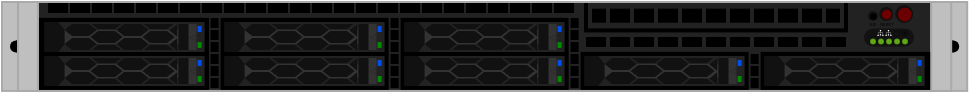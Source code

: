 <mxfile version="24.4.8" type="device">
  <diagram name="Page-1" id="KZN-zyBD-0XipZeYQRDT">
    <mxGraphModel dx="192" dy="111" grid="1" gridSize="10" guides="1" tooltips="1" connect="1" arrows="1" fold="1" page="1" pageScale="1" pageWidth="500" pageHeight="200" math="0" shadow="0">
      <root>
        <mxCell id="0" />
        <mxCell id="1" parent="0" />
        <mxCell id="qLM1yfY9q9ddXlRUWV7z-305" value="" style="group" parent="1" vertex="1" connectable="0">
          <mxGeometry x="9" y="78" width="482.6" height="44.45" as="geometry" />
        </mxCell>
        <mxCell id="9eh16xiQdjSHdPkHuFP6-378" value="" style="rounded=0;whiteSpace=wrap;html=1;strokeColor=#aaaaaa;fillColor=#bfbfbf;strokeWidth=1;container=0;part=1;movable=1;resizable=1;rotatable=1;deletable=1;editable=1;locked=0;connectable=1;" parent="qLM1yfY9q9ddXlRUWV7z-305" vertex="1">
          <mxGeometry width="482.6" height="44.45" as="geometry" />
        </mxCell>
        <mxCell id="9eh16xiQdjSHdPkHuFP6-379" value="" style="rounded=0;whiteSpace=wrap;html=1;strokeColor=#aaaaaa;fillColor=#222222;strokeWidth=1;movable=1;resizable=1;rotatable=1;deletable=1;editable=1;locked=0;connectable=1;container=0;" parent="qLM1yfY9q9ddXlRUWV7z-305" vertex="1">
          <mxGeometry x="18" width="446.6" height="44.45" as="geometry" />
        </mxCell>
        <mxCell id="jP2WbbBxQBNUkDRbYnSl-231" value="" style="rounded=0;whiteSpace=wrap;html=1;fillColor=#000000;fontColor=#ffffff;strokeColor=none;container=0;" parent="qLM1yfY9q9ddXlRUWV7z-305" vertex="1">
          <mxGeometry x="7" y="19.225" width="4" height="6" as="geometry" />
        </mxCell>
        <mxCell id="jP2WbbBxQBNUkDRbYnSl-232" value="" style="ellipse;whiteSpace=wrap;html=1;aspect=fixed;strokeColor=none;fillColor=#000000;container=0;" parent="qLM1yfY9q9ddXlRUWV7z-305" vertex="1">
          <mxGeometry x="8" y="19.225" width="6" height="6" as="geometry" />
        </mxCell>
        <mxCell id="jP2WbbBxQBNUkDRbYnSl-233" value="" style="ellipse;whiteSpace=wrap;html=1;aspect=fixed;strokeColor=none;fillColor=#000000;container=0;" parent="qLM1yfY9q9ddXlRUWV7z-305" vertex="1">
          <mxGeometry x="4" y="19.225" width="6" height="6" as="geometry" />
        </mxCell>
        <mxCell id="wEfOMtyTKLQo5fzBktWI-2" value="" style="rounded=0;whiteSpace=wrap;html=1;fillColor=#000000;fontColor=#ffffff;strokeColor=none;container=0;" parent="qLM1yfY9q9ddXlRUWV7z-305" vertex="1">
          <mxGeometry x="471.596" y="19.225" width="4" height="6" as="geometry" />
        </mxCell>
        <mxCell id="wEfOMtyTKLQo5fzBktWI-3" value="" style="ellipse;whiteSpace=wrap;html=1;aspect=fixed;strokeColor=none;fillColor=#000000;container=0;" parent="qLM1yfY9q9ddXlRUWV7z-305" vertex="1">
          <mxGeometry x="472.596" y="19.225" width="6" height="6" as="geometry" />
        </mxCell>
        <mxCell id="wEfOMtyTKLQo5fzBktWI-4" value="" style="ellipse;whiteSpace=wrap;html=1;aspect=fixed;strokeColor=none;fillColor=#000000;container=0;" parent="qLM1yfY9q9ddXlRUWV7z-305" vertex="1">
          <mxGeometry x="468.596" y="19.225" width="6" height="6" as="geometry" />
        </mxCell>
        <mxCell id="jP2WbbBxQBNUkDRbYnSl-206" value="" style="rounded=0;whiteSpace=wrap;html=1;strokeColor=#aaaaaa;fillColor=#bfbfbf;strokeWidth=1;movable=1;resizable=1;rotatable=1;deletable=1;editable=1;locked=0;connectable=1;container=0;" parent="qLM1yfY9q9ddXlRUWV7z-305" vertex="1">
          <mxGeometry x="7.996" width="10" height="44.45" as="geometry" />
        </mxCell>
        <mxCell id="wEfOMtyTKLQo5fzBktWI-5" value="" style="rounded=0;whiteSpace=wrap;html=1;strokeColor=#aaaaaa;fillColor=#bfbfbf;strokeWidth=1;movable=1;resizable=1;rotatable=1;deletable=1;editable=1;locked=0;connectable=1;container=0;" parent="qLM1yfY9q9ddXlRUWV7z-305" vertex="1">
          <mxGeometry x="464.6" width="10" height="44.45" as="geometry" />
        </mxCell>
        <mxCell id="s0dWRtyi07ZF37cMcm2--64" value="" style="rounded=0;whiteSpace=wrap;html=1;strokeColor=none;fillColor=#000000;strokeWidth=1;movable=1;resizable=1;rotatable=1;deletable=1;editable=1;locked=0;connectable=1;container=0;" parent="qLM1yfY9q9ddXlRUWV7z-305" vertex="1">
          <mxGeometry x="18.5" y="7.95" width="85" height="36" as="geometry" />
        </mxCell>
        <mxCell id="qLM1yfY9q9ddXlRUWV7z-2" value="" style="group" parent="qLM1yfY9q9ddXlRUWV7z-305" vertex="1" connectable="0">
          <mxGeometry x="21.3" y="10.0" width="80" height="15" as="geometry" />
        </mxCell>
        <mxCell id="s0dWRtyi07ZF37cMcm2--1" value="" style="rounded=0;whiteSpace=wrap;html=1;strokeColor=none;fillColor=#222222;strokeWidth=1;movable=1;resizable=1;rotatable=1;deletable=1;editable=1;locked=0;connectable=1;container=0;" parent="qLM1yfY9q9ddXlRUWV7z-2" vertex="1">
          <mxGeometry width="80" height="15" as="geometry" />
        </mxCell>
        <mxCell id="s0dWRtyi07ZF37cMcm2--23" value="" style="whiteSpace=wrap;html=1;rounded=0;strokeWidth=1;align=center;verticalAlign=middle;fontFamily=Helvetica;fontSize=12;fontColor=default;resizable=1;fillColor=#333333;strokeColor=none;container=0;" parent="qLM1yfY9q9ddXlRUWV7z-2" vertex="1">
          <mxGeometry x="1" y="4" width="66" height="7" as="geometry" />
        </mxCell>
        <mxCell id="s0dWRtyi07ZF37cMcm2--12" value="" style="shape=hexagon;perimeter=hexagonPerimeter2;whiteSpace=wrap;html=1;fixedSize=1;rounded=0;strokeWidth=1;align=center;verticalAlign=middle;fontFamily=Helvetica;fontSize=12;fontColor=default;resizable=1;fillColor=#111111;strokeColor=none;size=3.802;container=0;" parent="qLM1yfY9q9ddXlRUWV7z-2" vertex="1">
          <mxGeometry x="10" y="1" width="16" height="6" as="geometry" />
        </mxCell>
        <mxCell id="s0dWRtyi07ZF37cMcm2--21" value="" style="whiteSpace=wrap;html=1;rounded=0;strokeWidth=1;align=center;verticalAlign=middle;fontFamily=Helvetica;fontSize=12;fontColor=default;resizable=1;fillColor=#111111;strokeColor=none;container=0;" parent="qLM1yfY9q9ddXlRUWV7z-2" vertex="1">
          <mxGeometry x="67" y="1" width="5" height="13" as="geometry" />
        </mxCell>
        <mxCell id="s0dWRtyi07ZF37cMcm2--22" value="" style="whiteSpace=wrap;html=1;rounded=0;strokeWidth=1;align=center;verticalAlign=middle;fontFamily=Helvetica;fontSize=12;fontColor=default;resizable=1;fillColor=#333333;strokeColor=none;container=0;" parent="qLM1yfY9q9ddXlRUWV7z-2" vertex="1">
          <mxGeometry x="72" y="1" width="4" height="13" as="geometry" />
        </mxCell>
        <mxCell id="s0dWRtyi07ZF37cMcm2--25" value="" style="triangle;whiteSpace=wrap;html=1;strokeColor=#111111;rounded=0;strokeWidth=0.1;align=center;verticalAlign=middle;fontFamily=Helvetica;fontSize=12;fontColor=default;resizable=1;fillColor=#333333;rotation=-180;container=0;" parent="qLM1yfY9q9ddXlRUWV7z-2" vertex="1">
          <mxGeometry x="72.5" y="6" width="3" height="3" as="geometry" />
        </mxCell>
        <mxCell id="s0dWRtyi07ZF37cMcm2--27" value="" style="shape=hexagon;perimeter=hexagonPerimeter2;whiteSpace=wrap;html=1;fixedSize=1;rounded=0;strokeWidth=1;align=center;verticalAlign=middle;fontFamily=Helvetica;fontSize=12;fontColor=default;resizable=1;fillColor=#111111;strokeColor=none;size=3.802;container=0;" parent="qLM1yfY9q9ddXlRUWV7z-2" vertex="1">
          <mxGeometry x="10" y="8" width="16" height="6" as="geometry" />
        </mxCell>
        <mxCell id="s0dWRtyi07ZF37cMcm2--28" value="" style="shape=hexagon;perimeter=hexagonPerimeter2;whiteSpace=wrap;html=1;fixedSize=1;rounded=0;strokeWidth=1;align=center;verticalAlign=middle;fontFamily=Helvetica;fontSize=12;fontColor=default;resizable=1;fillColor=#111111;strokeColor=none;size=3.802;container=0;" parent="qLM1yfY9q9ddXlRUWV7z-2" vertex="1">
          <mxGeometry x="23" y="4.5" width="16" height="6" as="geometry" />
        </mxCell>
        <mxCell id="s0dWRtyi07ZF37cMcm2--29" value="" style="shape=hexagon;perimeter=hexagonPerimeter2;whiteSpace=wrap;html=1;fixedSize=1;rounded=0;strokeWidth=1;align=center;verticalAlign=middle;fontFamily=Helvetica;fontSize=12;fontColor=default;resizable=1;fillColor=#111111;strokeColor=none;size=3.802;container=0;" parent="qLM1yfY9q9ddXlRUWV7z-2" vertex="1">
          <mxGeometry x="36" y="8" width="16" height="6" as="geometry" />
        </mxCell>
        <mxCell id="s0dWRtyi07ZF37cMcm2--30" value="" style="shape=hexagon;perimeter=hexagonPerimeter2;whiteSpace=wrap;html=1;fixedSize=1;rounded=0;strokeWidth=1;align=center;verticalAlign=middle;fontFamily=Helvetica;fontSize=12;fontColor=default;resizable=1;fillColor=#111111;strokeColor=none;size=3.802;container=0;" parent="qLM1yfY9q9ddXlRUWV7z-2" vertex="1">
          <mxGeometry x="36" y="1" width="16" height="6" as="geometry" />
        </mxCell>
        <mxCell id="s0dWRtyi07ZF37cMcm2--34" value="" style="shape=trapezoid;perimeter=trapezoidPerimeter;whiteSpace=wrap;html=1;fixedSize=1;rounded=0;strokeWidth=1;align=center;verticalAlign=middle;fontFamily=Helvetica;fontSize=12;fontColor=default;resizable=1;fillColor=#111111;strokeColor=none;size=3.8;container=0;" parent="qLM1yfY9q9ddXlRUWV7z-2" vertex="1">
          <mxGeometry x="23" y="11.5" width="16" height="3" as="geometry" />
        </mxCell>
        <mxCell id="s0dWRtyi07ZF37cMcm2--35" value="" style="shape=trapezoid;perimeter=trapezoidPerimeter;whiteSpace=wrap;html=1;fixedSize=1;rounded=0;strokeWidth=1;align=center;verticalAlign=middle;fontFamily=Helvetica;fontSize=12;fontColor=default;resizable=1;fillColor=#111111;strokeColor=none;size=3.8;flipV=1;container=0;" parent="qLM1yfY9q9ddXlRUWV7z-2" vertex="1">
          <mxGeometry x="23" y="0.5" width="16" height="3" as="geometry" />
        </mxCell>
        <mxCell id="s0dWRtyi07ZF37cMcm2--39" value="" style="rounded=1;whiteSpace=wrap;html=1;strokeColor=none;fillColor=#008a00;fontColor=#ffffff;container=0;" parent="qLM1yfY9q9ddXlRUWV7z-2" vertex="1">
          <mxGeometry x="76.5" y="10" width="2" height="3" as="geometry" />
        </mxCell>
        <mxCell id="s0dWRtyi07ZF37cMcm2--40" value="" style="rounded=1;whiteSpace=wrap;html=1;strokeColor=none;fillColor=#0050ef;fontColor=#ffffff;container=0;" parent="qLM1yfY9q9ddXlRUWV7z-2" vertex="1">
          <mxGeometry x="76.5" y="2" width="2" height="3" as="geometry" />
        </mxCell>
        <mxCell id="jYugRQpqX03XuYQ0I7Gw-283" value="" style="shape=loopLimit;whiteSpace=wrap;html=1;rounded=0;strokeWidth=1;align=center;verticalAlign=middle;fontFamily=Helvetica;fontSize=12;fontColor=default;resizable=1;fillColor=#111111;strokeColor=none;rotation=90;size=4;container=0;" parent="qLM1yfY9q9ddXlRUWV7z-2" vertex="1">
          <mxGeometry x="-2.5" y="2.5" width="15" height="10" as="geometry" />
        </mxCell>
        <mxCell id="jYugRQpqX03XuYQ0I7Gw-284" value="" style="shape=hexagon;perimeter=hexagonPerimeter2;whiteSpace=wrap;html=1;fixedSize=1;rounded=0;strokeWidth=1;align=center;verticalAlign=middle;fontFamily=Helvetica;fontSize=12;fontColor=default;resizable=1;fillColor=#111111;strokeColor=none;size=3.802;container=0;" parent="qLM1yfY9q9ddXlRUWV7z-2" vertex="1">
          <mxGeometry x="49" y="4.5" width="16" height="6" as="geometry" />
        </mxCell>
        <mxCell id="jYugRQpqX03XuYQ0I7Gw-285" value="" style="shape=trapezoid;perimeter=trapezoidPerimeter;whiteSpace=wrap;html=1;fixedSize=1;rounded=0;strokeWidth=1;align=center;verticalAlign=middle;fontFamily=Helvetica;fontSize=12;fontColor=default;resizable=1;fillColor=#111111;strokeColor=none;size=3.8;container=0;" parent="qLM1yfY9q9ddXlRUWV7z-2" vertex="1">
          <mxGeometry x="49" y="11.5" width="16" height="3" as="geometry" />
        </mxCell>
        <mxCell id="jYugRQpqX03XuYQ0I7Gw-286" value="" style="shape=trapezoid;perimeter=trapezoidPerimeter;whiteSpace=wrap;html=1;fixedSize=1;rounded=0;strokeWidth=1;align=center;verticalAlign=middle;fontFamily=Helvetica;fontSize=12;fontColor=default;resizable=1;fillColor=#111111;strokeColor=none;size=3.8;flipV=1;container=0;" parent="qLM1yfY9q9ddXlRUWV7z-2" vertex="1">
          <mxGeometry x="49" y="0.5" width="16" height="3" as="geometry" />
        </mxCell>
        <mxCell id="s0dWRtyi07ZF37cMcm2--38" value="" style="whiteSpace=wrap;html=1;rounded=0;strokeWidth=1;align=center;verticalAlign=middle;fontFamily=Helvetica;fontSize=12;fontColor=default;resizable=1;fillColor=#222222;strokeColor=none;container=0;" parent="qLM1yfY9q9ddXlRUWV7z-2" vertex="1">
          <mxGeometry x="11" width="60.5" height="1" as="geometry" />
        </mxCell>
        <mxCell id="s0dWRtyi07ZF37cMcm2--37" value="" style="whiteSpace=wrap;html=1;rounded=0;strokeWidth=1;align=center;verticalAlign=middle;fontFamily=Helvetica;fontSize=12;fontColor=default;resizable=1;fillColor=#222222;strokeColor=none;container=0;" parent="qLM1yfY9q9ddXlRUWV7z-2" vertex="1">
          <mxGeometry x="14" y="14" width="58.5" height="1" as="geometry" />
        </mxCell>
        <mxCell id="y5vkwGOPZt_xuMyuW4bd-1" value="" style="triangle;whiteSpace=wrap;html=1;rounded=0;strokeWidth=0.01;align=center;verticalAlign=middle;fontFamily=Helvetica;fontSize=12;fontColor=default;resizable=1;fillColor=#111111;strokeColor=none;direction=west;container=0;rotation=0;" parent="qLM1yfY9q9ddXlRUWV7z-2" vertex="1">
          <mxGeometry x="62.2" y="1" width="3.8" height="6" as="geometry" />
        </mxCell>
        <mxCell id="y5vkwGOPZt_xuMyuW4bd-3" value="" style="triangle;whiteSpace=wrap;html=1;rounded=0;strokeWidth=0.01;align=center;verticalAlign=middle;fontFamily=Helvetica;fontSize=12;fontColor=default;resizable=1;fillColor=#111111;strokeColor=none;direction=west;container=0;rotation=0;" parent="qLM1yfY9q9ddXlRUWV7z-2" vertex="1">
          <mxGeometry x="62.2" y="8" width="3.8" height="6" as="geometry" />
        </mxCell>
        <mxCell id="qLM1yfY9q9ddXlRUWV7z-3" value="" style="group" parent="qLM1yfY9q9ddXlRUWV7z-305" vertex="1" connectable="0">
          <mxGeometry x="21.3" y="27.0" width="80" height="15" as="geometry" />
        </mxCell>
        <mxCell id="qLM1yfY9q9ddXlRUWV7z-4" value="" style="rounded=0;whiteSpace=wrap;html=1;strokeColor=none;fillColor=#222222;strokeWidth=1;movable=1;resizable=1;rotatable=1;deletable=1;editable=1;locked=0;connectable=1;container=0;" parent="qLM1yfY9q9ddXlRUWV7z-3" vertex="1">
          <mxGeometry width="80" height="15" as="geometry" />
        </mxCell>
        <mxCell id="qLM1yfY9q9ddXlRUWV7z-5" value="" style="whiteSpace=wrap;html=1;rounded=0;strokeWidth=1;align=center;verticalAlign=middle;fontFamily=Helvetica;fontSize=12;fontColor=default;resizable=1;fillColor=#333333;strokeColor=none;container=0;" parent="qLM1yfY9q9ddXlRUWV7z-3" vertex="1">
          <mxGeometry x="1" y="4" width="66" height="7" as="geometry" />
        </mxCell>
        <mxCell id="qLM1yfY9q9ddXlRUWV7z-6" value="" style="shape=hexagon;perimeter=hexagonPerimeter2;whiteSpace=wrap;html=1;fixedSize=1;rounded=0;strokeWidth=1;align=center;verticalAlign=middle;fontFamily=Helvetica;fontSize=12;fontColor=default;resizable=1;fillColor=#111111;strokeColor=none;size=3.802;container=0;" parent="qLM1yfY9q9ddXlRUWV7z-3" vertex="1">
          <mxGeometry x="10" y="1" width="16" height="6" as="geometry" />
        </mxCell>
        <mxCell id="qLM1yfY9q9ddXlRUWV7z-7" value="" style="whiteSpace=wrap;html=1;rounded=0;strokeWidth=1;align=center;verticalAlign=middle;fontFamily=Helvetica;fontSize=12;fontColor=default;resizable=1;fillColor=#111111;strokeColor=none;container=0;" parent="qLM1yfY9q9ddXlRUWV7z-3" vertex="1">
          <mxGeometry x="67" y="1" width="5" height="13" as="geometry" />
        </mxCell>
        <mxCell id="qLM1yfY9q9ddXlRUWV7z-8" value="" style="whiteSpace=wrap;html=1;rounded=0;strokeWidth=1;align=center;verticalAlign=middle;fontFamily=Helvetica;fontSize=12;fontColor=default;resizable=1;fillColor=#333333;strokeColor=none;container=0;" parent="qLM1yfY9q9ddXlRUWV7z-3" vertex="1">
          <mxGeometry x="72" y="1" width="4" height="13" as="geometry" />
        </mxCell>
        <mxCell id="qLM1yfY9q9ddXlRUWV7z-9" value="" style="triangle;whiteSpace=wrap;html=1;strokeColor=#111111;rounded=0;strokeWidth=0.1;align=center;verticalAlign=middle;fontFamily=Helvetica;fontSize=12;fontColor=default;resizable=1;fillColor=#333333;rotation=-180;container=0;" parent="qLM1yfY9q9ddXlRUWV7z-3" vertex="1">
          <mxGeometry x="72.5" y="6" width="3" height="3" as="geometry" />
        </mxCell>
        <mxCell id="qLM1yfY9q9ddXlRUWV7z-10" value="" style="shape=hexagon;perimeter=hexagonPerimeter2;whiteSpace=wrap;html=1;fixedSize=1;rounded=0;strokeWidth=1;align=center;verticalAlign=middle;fontFamily=Helvetica;fontSize=12;fontColor=default;resizable=1;fillColor=#111111;strokeColor=none;size=3.802;container=0;" parent="qLM1yfY9q9ddXlRUWV7z-3" vertex="1">
          <mxGeometry x="10" y="8" width="16" height="6" as="geometry" />
        </mxCell>
        <mxCell id="qLM1yfY9q9ddXlRUWV7z-11" value="" style="shape=hexagon;perimeter=hexagonPerimeter2;whiteSpace=wrap;html=1;fixedSize=1;rounded=0;strokeWidth=1;align=center;verticalAlign=middle;fontFamily=Helvetica;fontSize=12;fontColor=default;resizable=1;fillColor=#111111;strokeColor=none;size=3.802;container=0;" parent="qLM1yfY9q9ddXlRUWV7z-3" vertex="1">
          <mxGeometry x="23" y="4.5" width="16" height="6" as="geometry" />
        </mxCell>
        <mxCell id="qLM1yfY9q9ddXlRUWV7z-12" value="" style="shape=hexagon;perimeter=hexagonPerimeter2;whiteSpace=wrap;html=1;fixedSize=1;rounded=0;strokeWidth=1;align=center;verticalAlign=middle;fontFamily=Helvetica;fontSize=12;fontColor=default;resizable=1;fillColor=#111111;strokeColor=none;size=3.802;container=0;" parent="qLM1yfY9q9ddXlRUWV7z-3" vertex="1">
          <mxGeometry x="36" y="8" width="16" height="6" as="geometry" />
        </mxCell>
        <mxCell id="qLM1yfY9q9ddXlRUWV7z-13" value="" style="shape=hexagon;perimeter=hexagonPerimeter2;whiteSpace=wrap;html=1;fixedSize=1;rounded=0;strokeWidth=1;align=center;verticalAlign=middle;fontFamily=Helvetica;fontSize=12;fontColor=default;resizable=1;fillColor=#111111;strokeColor=none;size=3.802;container=0;" parent="qLM1yfY9q9ddXlRUWV7z-3" vertex="1">
          <mxGeometry x="36" y="1" width="16" height="6" as="geometry" />
        </mxCell>
        <mxCell id="qLM1yfY9q9ddXlRUWV7z-14" value="" style="shape=trapezoid;perimeter=trapezoidPerimeter;whiteSpace=wrap;html=1;fixedSize=1;rounded=0;strokeWidth=1;align=center;verticalAlign=middle;fontFamily=Helvetica;fontSize=12;fontColor=default;resizable=1;fillColor=#111111;strokeColor=none;size=3.8;container=0;" parent="qLM1yfY9q9ddXlRUWV7z-3" vertex="1">
          <mxGeometry x="23" y="11.5" width="16" height="3" as="geometry" />
        </mxCell>
        <mxCell id="qLM1yfY9q9ddXlRUWV7z-15" value="" style="shape=trapezoid;perimeter=trapezoidPerimeter;whiteSpace=wrap;html=1;fixedSize=1;rounded=0;strokeWidth=1;align=center;verticalAlign=middle;fontFamily=Helvetica;fontSize=12;fontColor=default;resizable=1;fillColor=#111111;strokeColor=none;size=3.8;flipV=1;container=0;" parent="qLM1yfY9q9ddXlRUWV7z-3" vertex="1">
          <mxGeometry x="23" y="0.5" width="16" height="3" as="geometry" />
        </mxCell>
        <mxCell id="qLM1yfY9q9ddXlRUWV7z-16" value="" style="rounded=1;whiteSpace=wrap;html=1;strokeColor=none;fillColor=#008a00;fontColor=#ffffff;container=0;" parent="qLM1yfY9q9ddXlRUWV7z-3" vertex="1">
          <mxGeometry x="76.5" y="10" width="2" height="3" as="geometry" />
        </mxCell>
        <mxCell id="qLM1yfY9q9ddXlRUWV7z-17" value="" style="rounded=1;whiteSpace=wrap;html=1;strokeColor=none;fillColor=#0050ef;fontColor=#ffffff;container=0;" parent="qLM1yfY9q9ddXlRUWV7z-3" vertex="1">
          <mxGeometry x="76.5" y="2" width="2" height="3" as="geometry" />
        </mxCell>
        <mxCell id="qLM1yfY9q9ddXlRUWV7z-18" value="" style="shape=loopLimit;whiteSpace=wrap;html=1;rounded=0;strokeWidth=1;align=center;verticalAlign=middle;fontFamily=Helvetica;fontSize=12;fontColor=default;resizable=1;fillColor=#111111;strokeColor=none;rotation=90;size=4;container=0;" parent="qLM1yfY9q9ddXlRUWV7z-3" vertex="1">
          <mxGeometry x="-2.5" y="2.5" width="15" height="10" as="geometry" />
        </mxCell>
        <mxCell id="qLM1yfY9q9ddXlRUWV7z-19" value="" style="shape=hexagon;perimeter=hexagonPerimeter2;whiteSpace=wrap;html=1;fixedSize=1;rounded=0;strokeWidth=1;align=center;verticalAlign=middle;fontFamily=Helvetica;fontSize=12;fontColor=default;resizable=1;fillColor=#111111;strokeColor=none;size=3.802;container=0;" parent="qLM1yfY9q9ddXlRUWV7z-3" vertex="1">
          <mxGeometry x="49" y="4.5" width="16" height="6" as="geometry" />
        </mxCell>
        <mxCell id="qLM1yfY9q9ddXlRUWV7z-20" value="" style="shape=trapezoid;perimeter=trapezoidPerimeter;whiteSpace=wrap;html=1;fixedSize=1;rounded=0;strokeWidth=1;align=center;verticalAlign=middle;fontFamily=Helvetica;fontSize=12;fontColor=default;resizable=1;fillColor=#111111;strokeColor=none;size=3.8;container=0;" parent="qLM1yfY9q9ddXlRUWV7z-3" vertex="1">
          <mxGeometry x="49" y="11.5" width="16" height="3" as="geometry" />
        </mxCell>
        <mxCell id="qLM1yfY9q9ddXlRUWV7z-21" value="" style="shape=trapezoid;perimeter=trapezoidPerimeter;whiteSpace=wrap;html=1;fixedSize=1;rounded=0;strokeWidth=1;align=center;verticalAlign=middle;fontFamily=Helvetica;fontSize=12;fontColor=default;resizable=1;fillColor=#111111;strokeColor=none;size=3.8;flipV=1;container=0;" parent="qLM1yfY9q9ddXlRUWV7z-3" vertex="1">
          <mxGeometry x="49" y="0.5" width="16" height="3" as="geometry" />
        </mxCell>
        <mxCell id="qLM1yfY9q9ddXlRUWV7z-22" value="" style="whiteSpace=wrap;html=1;rounded=0;strokeWidth=1;align=center;verticalAlign=middle;fontFamily=Helvetica;fontSize=12;fontColor=default;resizable=1;fillColor=#222222;strokeColor=none;container=0;" parent="qLM1yfY9q9ddXlRUWV7z-3" vertex="1">
          <mxGeometry x="11" width="60.5" height="1" as="geometry" />
        </mxCell>
        <mxCell id="qLM1yfY9q9ddXlRUWV7z-23" value="" style="whiteSpace=wrap;html=1;rounded=0;strokeWidth=1;align=center;verticalAlign=middle;fontFamily=Helvetica;fontSize=12;fontColor=default;resizable=1;fillColor=#222222;strokeColor=none;container=0;" parent="qLM1yfY9q9ddXlRUWV7z-3" vertex="1">
          <mxGeometry x="14" y="14" width="58.5" height="1" as="geometry" />
        </mxCell>
        <mxCell id="qLM1yfY9q9ddXlRUWV7z-24" value="" style="triangle;whiteSpace=wrap;html=1;rounded=0;strokeWidth=0.01;align=center;verticalAlign=middle;fontFamily=Helvetica;fontSize=12;fontColor=default;resizable=1;fillColor=#111111;strokeColor=none;direction=west;container=0;rotation=0;" parent="qLM1yfY9q9ddXlRUWV7z-3" vertex="1">
          <mxGeometry x="62.2" y="1" width="3.8" height="6" as="geometry" />
        </mxCell>
        <mxCell id="qLM1yfY9q9ddXlRUWV7z-25" value="" style="triangle;whiteSpace=wrap;html=1;rounded=0;strokeWidth=0.01;align=center;verticalAlign=middle;fontFamily=Helvetica;fontSize=12;fontColor=default;resizable=1;fillColor=#111111;strokeColor=none;direction=west;container=0;rotation=0;" parent="qLM1yfY9q9ddXlRUWV7z-3" vertex="1">
          <mxGeometry x="62.2" y="8" width="3.8" height="6" as="geometry" />
        </mxCell>
        <mxCell id="qLM1yfY9q9ddXlRUWV7z-26" value="" style="rounded=0;whiteSpace=wrap;html=1;strokeColor=none;fillColor=#000000;strokeWidth=1;movable=1;resizable=1;rotatable=1;deletable=1;editable=1;locked=0;connectable=1;container=0;" parent="qLM1yfY9q9ddXlRUWV7z-305" vertex="1">
          <mxGeometry x="109.3" y="7.95" width="84" height="36" as="geometry" />
        </mxCell>
        <mxCell id="qLM1yfY9q9ddXlRUWV7z-27" value="" style="group" parent="qLM1yfY9q9ddXlRUWV7z-305" vertex="1" connectable="0">
          <mxGeometry x="111.3" y="10.0" width="80" height="15" as="geometry" />
        </mxCell>
        <mxCell id="qLM1yfY9q9ddXlRUWV7z-28" value="" style="rounded=0;whiteSpace=wrap;html=1;strokeColor=none;fillColor=#222222;strokeWidth=1;movable=1;resizable=1;rotatable=1;deletable=1;editable=1;locked=0;connectable=1;container=0;" parent="qLM1yfY9q9ddXlRUWV7z-27" vertex="1">
          <mxGeometry width="80" height="15" as="geometry" />
        </mxCell>
        <mxCell id="qLM1yfY9q9ddXlRUWV7z-29" value="" style="whiteSpace=wrap;html=1;rounded=0;strokeWidth=1;align=center;verticalAlign=middle;fontFamily=Helvetica;fontSize=12;fontColor=default;resizable=1;fillColor=#333333;strokeColor=none;container=0;" parent="qLM1yfY9q9ddXlRUWV7z-27" vertex="1">
          <mxGeometry x="1" y="4" width="66" height="7" as="geometry" />
        </mxCell>
        <mxCell id="qLM1yfY9q9ddXlRUWV7z-30" value="" style="shape=hexagon;perimeter=hexagonPerimeter2;whiteSpace=wrap;html=1;fixedSize=1;rounded=0;strokeWidth=1;align=center;verticalAlign=middle;fontFamily=Helvetica;fontSize=12;fontColor=default;resizable=1;fillColor=#111111;strokeColor=none;size=3.802;container=0;" parent="qLM1yfY9q9ddXlRUWV7z-27" vertex="1">
          <mxGeometry x="10" y="1" width="16" height="6" as="geometry" />
        </mxCell>
        <mxCell id="qLM1yfY9q9ddXlRUWV7z-31" value="" style="whiteSpace=wrap;html=1;rounded=0;strokeWidth=1;align=center;verticalAlign=middle;fontFamily=Helvetica;fontSize=12;fontColor=default;resizable=1;fillColor=#111111;strokeColor=none;container=0;" parent="qLM1yfY9q9ddXlRUWV7z-27" vertex="1">
          <mxGeometry x="67" y="1" width="5" height="13" as="geometry" />
        </mxCell>
        <mxCell id="qLM1yfY9q9ddXlRUWV7z-32" value="" style="whiteSpace=wrap;html=1;rounded=0;strokeWidth=1;align=center;verticalAlign=middle;fontFamily=Helvetica;fontSize=12;fontColor=default;resizable=1;fillColor=#333333;strokeColor=none;container=0;" parent="qLM1yfY9q9ddXlRUWV7z-27" vertex="1">
          <mxGeometry x="72" y="1" width="4" height="13" as="geometry" />
        </mxCell>
        <mxCell id="qLM1yfY9q9ddXlRUWV7z-33" value="" style="triangle;whiteSpace=wrap;html=1;strokeColor=#111111;rounded=0;strokeWidth=0.1;align=center;verticalAlign=middle;fontFamily=Helvetica;fontSize=12;fontColor=default;resizable=1;fillColor=#333333;rotation=-180;container=0;" parent="qLM1yfY9q9ddXlRUWV7z-27" vertex="1">
          <mxGeometry x="72.5" y="6" width="3" height="3" as="geometry" />
        </mxCell>
        <mxCell id="qLM1yfY9q9ddXlRUWV7z-34" value="" style="shape=hexagon;perimeter=hexagonPerimeter2;whiteSpace=wrap;html=1;fixedSize=1;rounded=0;strokeWidth=1;align=center;verticalAlign=middle;fontFamily=Helvetica;fontSize=12;fontColor=default;resizable=1;fillColor=#111111;strokeColor=none;size=3.802;container=0;" parent="qLM1yfY9q9ddXlRUWV7z-27" vertex="1">
          <mxGeometry x="10" y="8" width="16" height="6" as="geometry" />
        </mxCell>
        <mxCell id="qLM1yfY9q9ddXlRUWV7z-35" value="" style="shape=hexagon;perimeter=hexagonPerimeter2;whiteSpace=wrap;html=1;fixedSize=1;rounded=0;strokeWidth=1;align=center;verticalAlign=middle;fontFamily=Helvetica;fontSize=12;fontColor=default;resizable=1;fillColor=#111111;strokeColor=none;size=3.802;container=0;" parent="qLM1yfY9q9ddXlRUWV7z-27" vertex="1">
          <mxGeometry x="23" y="4.5" width="16" height="6" as="geometry" />
        </mxCell>
        <mxCell id="qLM1yfY9q9ddXlRUWV7z-36" value="" style="shape=hexagon;perimeter=hexagonPerimeter2;whiteSpace=wrap;html=1;fixedSize=1;rounded=0;strokeWidth=1;align=center;verticalAlign=middle;fontFamily=Helvetica;fontSize=12;fontColor=default;resizable=1;fillColor=#111111;strokeColor=none;size=3.802;container=0;" parent="qLM1yfY9q9ddXlRUWV7z-27" vertex="1">
          <mxGeometry x="36" y="8" width="16" height="6" as="geometry" />
        </mxCell>
        <mxCell id="qLM1yfY9q9ddXlRUWV7z-37" value="" style="shape=hexagon;perimeter=hexagonPerimeter2;whiteSpace=wrap;html=1;fixedSize=1;rounded=0;strokeWidth=1;align=center;verticalAlign=middle;fontFamily=Helvetica;fontSize=12;fontColor=default;resizable=1;fillColor=#111111;strokeColor=none;size=3.802;container=0;" parent="qLM1yfY9q9ddXlRUWV7z-27" vertex="1">
          <mxGeometry x="36" y="1" width="16" height="6" as="geometry" />
        </mxCell>
        <mxCell id="qLM1yfY9q9ddXlRUWV7z-38" value="" style="shape=trapezoid;perimeter=trapezoidPerimeter;whiteSpace=wrap;html=1;fixedSize=1;rounded=0;strokeWidth=1;align=center;verticalAlign=middle;fontFamily=Helvetica;fontSize=12;fontColor=default;resizable=1;fillColor=#111111;strokeColor=none;size=3.8;container=0;" parent="qLM1yfY9q9ddXlRUWV7z-27" vertex="1">
          <mxGeometry x="23" y="11.5" width="16" height="3" as="geometry" />
        </mxCell>
        <mxCell id="qLM1yfY9q9ddXlRUWV7z-39" value="" style="shape=trapezoid;perimeter=trapezoidPerimeter;whiteSpace=wrap;html=1;fixedSize=1;rounded=0;strokeWidth=1;align=center;verticalAlign=middle;fontFamily=Helvetica;fontSize=12;fontColor=default;resizable=1;fillColor=#111111;strokeColor=none;size=3.8;flipV=1;container=0;" parent="qLM1yfY9q9ddXlRUWV7z-27" vertex="1">
          <mxGeometry x="23" y="0.5" width="16" height="3" as="geometry" />
        </mxCell>
        <mxCell id="qLM1yfY9q9ddXlRUWV7z-40" value="" style="rounded=1;whiteSpace=wrap;html=1;strokeColor=none;fillColor=#008a00;fontColor=#ffffff;container=0;" parent="qLM1yfY9q9ddXlRUWV7z-27" vertex="1">
          <mxGeometry x="76.5" y="10" width="2" height="3" as="geometry" />
        </mxCell>
        <mxCell id="qLM1yfY9q9ddXlRUWV7z-41" value="" style="rounded=1;whiteSpace=wrap;html=1;strokeColor=none;fillColor=#0050ef;fontColor=#ffffff;container=0;" parent="qLM1yfY9q9ddXlRUWV7z-27" vertex="1">
          <mxGeometry x="76.5" y="2" width="2" height="3" as="geometry" />
        </mxCell>
        <mxCell id="qLM1yfY9q9ddXlRUWV7z-42" value="" style="shape=loopLimit;whiteSpace=wrap;html=1;rounded=0;strokeWidth=1;align=center;verticalAlign=middle;fontFamily=Helvetica;fontSize=12;fontColor=default;resizable=1;fillColor=#111111;strokeColor=none;rotation=90;size=4;container=0;" parent="qLM1yfY9q9ddXlRUWV7z-27" vertex="1">
          <mxGeometry x="-2.5" y="2.5" width="15" height="10" as="geometry" />
        </mxCell>
        <mxCell id="qLM1yfY9q9ddXlRUWV7z-43" value="" style="shape=hexagon;perimeter=hexagonPerimeter2;whiteSpace=wrap;html=1;fixedSize=1;rounded=0;strokeWidth=1;align=center;verticalAlign=middle;fontFamily=Helvetica;fontSize=12;fontColor=default;resizable=1;fillColor=#111111;strokeColor=none;size=3.802;container=0;" parent="qLM1yfY9q9ddXlRUWV7z-27" vertex="1">
          <mxGeometry x="49" y="4.5" width="16" height="6" as="geometry" />
        </mxCell>
        <mxCell id="qLM1yfY9q9ddXlRUWV7z-44" value="" style="shape=trapezoid;perimeter=trapezoidPerimeter;whiteSpace=wrap;html=1;fixedSize=1;rounded=0;strokeWidth=1;align=center;verticalAlign=middle;fontFamily=Helvetica;fontSize=12;fontColor=default;resizable=1;fillColor=#111111;strokeColor=none;size=3.8;container=0;" parent="qLM1yfY9q9ddXlRUWV7z-27" vertex="1">
          <mxGeometry x="49" y="11.5" width="16" height="3" as="geometry" />
        </mxCell>
        <mxCell id="qLM1yfY9q9ddXlRUWV7z-45" value="" style="shape=trapezoid;perimeter=trapezoidPerimeter;whiteSpace=wrap;html=1;fixedSize=1;rounded=0;strokeWidth=1;align=center;verticalAlign=middle;fontFamily=Helvetica;fontSize=12;fontColor=default;resizable=1;fillColor=#111111;strokeColor=none;size=3.8;flipV=1;container=0;" parent="qLM1yfY9q9ddXlRUWV7z-27" vertex="1">
          <mxGeometry x="49" y="0.5" width="16" height="3" as="geometry" />
        </mxCell>
        <mxCell id="qLM1yfY9q9ddXlRUWV7z-46" value="" style="whiteSpace=wrap;html=1;rounded=0;strokeWidth=1;align=center;verticalAlign=middle;fontFamily=Helvetica;fontSize=12;fontColor=default;resizable=1;fillColor=#222222;strokeColor=none;container=0;" parent="qLM1yfY9q9ddXlRUWV7z-27" vertex="1">
          <mxGeometry x="11" width="60.5" height="1" as="geometry" />
        </mxCell>
        <mxCell id="qLM1yfY9q9ddXlRUWV7z-47" value="" style="whiteSpace=wrap;html=1;rounded=0;strokeWidth=1;align=center;verticalAlign=middle;fontFamily=Helvetica;fontSize=12;fontColor=default;resizable=1;fillColor=#222222;strokeColor=none;container=0;" parent="qLM1yfY9q9ddXlRUWV7z-27" vertex="1">
          <mxGeometry x="14" y="14" width="58.5" height="1" as="geometry" />
        </mxCell>
        <mxCell id="qLM1yfY9q9ddXlRUWV7z-48" value="" style="triangle;whiteSpace=wrap;html=1;rounded=0;strokeWidth=0.01;align=center;verticalAlign=middle;fontFamily=Helvetica;fontSize=12;fontColor=default;resizable=1;fillColor=#111111;strokeColor=none;direction=west;container=0;rotation=0;" parent="qLM1yfY9q9ddXlRUWV7z-27" vertex="1">
          <mxGeometry x="62.2" y="1" width="3.8" height="6" as="geometry" />
        </mxCell>
        <mxCell id="qLM1yfY9q9ddXlRUWV7z-49" value="" style="triangle;whiteSpace=wrap;html=1;rounded=0;strokeWidth=0.01;align=center;verticalAlign=middle;fontFamily=Helvetica;fontSize=12;fontColor=default;resizable=1;fillColor=#111111;strokeColor=none;direction=west;container=0;rotation=0;" parent="qLM1yfY9q9ddXlRUWV7z-27" vertex="1">
          <mxGeometry x="62.2" y="8" width="3.8" height="6" as="geometry" />
        </mxCell>
        <mxCell id="qLM1yfY9q9ddXlRUWV7z-50" value="" style="group" parent="qLM1yfY9q9ddXlRUWV7z-305" vertex="1" connectable="0">
          <mxGeometry x="111.3" y="27.0" width="80" height="15" as="geometry" />
        </mxCell>
        <mxCell id="qLM1yfY9q9ddXlRUWV7z-51" value="" style="rounded=0;whiteSpace=wrap;html=1;strokeColor=none;fillColor=#222222;strokeWidth=1;movable=1;resizable=1;rotatable=1;deletable=1;editable=1;locked=0;connectable=1;container=0;" parent="qLM1yfY9q9ddXlRUWV7z-50" vertex="1">
          <mxGeometry width="80" height="15" as="geometry" />
        </mxCell>
        <mxCell id="qLM1yfY9q9ddXlRUWV7z-52" value="" style="whiteSpace=wrap;html=1;rounded=0;strokeWidth=1;align=center;verticalAlign=middle;fontFamily=Helvetica;fontSize=12;fontColor=default;resizable=1;fillColor=#333333;strokeColor=none;container=0;" parent="qLM1yfY9q9ddXlRUWV7z-50" vertex="1">
          <mxGeometry x="1" y="4" width="66" height="7" as="geometry" />
        </mxCell>
        <mxCell id="qLM1yfY9q9ddXlRUWV7z-53" value="" style="shape=hexagon;perimeter=hexagonPerimeter2;whiteSpace=wrap;html=1;fixedSize=1;rounded=0;strokeWidth=1;align=center;verticalAlign=middle;fontFamily=Helvetica;fontSize=12;fontColor=default;resizable=1;fillColor=#111111;strokeColor=none;size=3.802;container=0;" parent="qLM1yfY9q9ddXlRUWV7z-50" vertex="1">
          <mxGeometry x="10" y="1" width="16" height="6" as="geometry" />
        </mxCell>
        <mxCell id="qLM1yfY9q9ddXlRUWV7z-54" value="" style="whiteSpace=wrap;html=1;rounded=0;strokeWidth=1;align=center;verticalAlign=middle;fontFamily=Helvetica;fontSize=12;fontColor=default;resizable=1;fillColor=#111111;strokeColor=none;container=0;" parent="qLM1yfY9q9ddXlRUWV7z-50" vertex="1">
          <mxGeometry x="67" y="1" width="5" height="13" as="geometry" />
        </mxCell>
        <mxCell id="qLM1yfY9q9ddXlRUWV7z-55" value="" style="whiteSpace=wrap;html=1;rounded=0;strokeWidth=1;align=center;verticalAlign=middle;fontFamily=Helvetica;fontSize=12;fontColor=default;resizable=1;fillColor=#333333;strokeColor=none;container=0;" parent="qLM1yfY9q9ddXlRUWV7z-50" vertex="1">
          <mxGeometry x="72" y="1" width="4" height="13" as="geometry" />
        </mxCell>
        <mxCell id="qLM1yfY9q9ddXlRUWV7z-56" value="" style="triangle;whiteSpace=wrap;html=1;strokeColor=#111111;rounded=0;strokeWidth=0.1;align=center;verticalAlign=middle;fontFamily=Helvetica;fontSize=12;fontColor=default;resizable=1;fillColor=#333333;rotation=-180;container=0;" parent="qLM1yfY9q9ddXlRUWV7z-50" vertex="1">
          <mxGeometry x="72.5" y="6" width="3" height="3" as="geometry" />
        </mxCell>
        <mxCell id="qLM1yfY9q9ddXlRUWV7z-57" value="" style="shape=hexagon;perimeter=hexagonPerimeter2;whiteSpace=wrap;html=1;fixedSize=1;rounded=0;strokeWidth=1;align=center;verticalAlign=middle;fontFamily=Helvetica;fontSize=12;fontColor=default;resizable=1;fillColor=#111111;strokeColor=none;size=3.802;container=0;" parent="qLM1yfY9q9ddXlRUWV7z-50" vertex="1">
          <mxGeometry x="10" y="8" width="16" height="6" as="geometry" />
        </mxCell>
        <mxCell id="qLM1yfY9q9ddXlRUWV7z-58" value="" style="shape=hexagon;perimeter=hexagonPerimeter2;whiteSpace=wrap;html=1;fixedSize=1;rounded=0;strokeWidth=1;align=center;verticalAlign=middle;fontFamily=Helvetica;fontSize=12;fontColor=default;resizable=1;fillColor=#111111;strokeColor=none;size=3.802;container=0;" parent="qLM1yfY9q9ddXlRUWV7z-50" vertex="1">
          <mxGeometry x="23" y="4.5" width="16" height="6" as="geometry" />
        </mxCell>
        <mxCell id="qLM1yfY9q9ddXlRUWV7z-59" value="" style="shape=hexagon;perimeter=hexagonPerimeter2;whiteSpace=wrap;html=1;fixedSize=1;rounded=0;strokeWidth=1;align=center;verticalAlign=middle;fontFamily=Helvetica;fontSize=12;fontColor=default;resizable=1;fillColor=#111111;strokeColor=none;size=3.802;container=0;" parent="qLM1yfY9q9ddXlRUWV7z-50" vertex="1">
          <mxGeometry x="36" y="8" width="16" height="6" as="geometry" />
        </mxCell>
        <mxCell id="qLM1yfY9q9ddXlRUWV7z-60" value="" style="shape=hexagon;perimeter=hexagonPerimeter2;whiteSpace=wrap;html=1;fixedSize=1;rounded=0;strokeWidth=1;align=center;verticalAlign=middle;fontFamily=Helvetica;fontSize=12;fontColor=default;resizable=1;fillColor=#111111;strokeColor=none;size=3.802;container=0;" parent="qLM1yfY9q9ddXlRUWV7z-50" vertex="1">
          <mxGeometry x="36" y="1" width="16" height="6" as="geometry" />
        </mxCell>
        <mxCell id="qLM1yfY9q9ddXlRUWV7z-61" value="" style="shape=trapezoid;perimeter=trapezoidPerimeter;whiteSpace=wrap;html=1;fixedSize=1;rounded=0;strokeWidth=1;align=center;verticalAlign=middle;fontFamily=Helvetica;fontSize=12;fontColor=default;resizable=1;fillColor=#111111;strokeColor=none;size=3.8;container=0;" parent="qLM1yfY9q9ddXlRUWV7z-50" vertex="1">
          <mxGeometry x="23" y="11.5" width="16" height="3" as="geometry" />
        </mxCell>
        <mxCell id="qLM1yfY9q9ddXlRUWV7z-62" value="" style="shape=trapezoid;perimeter=trapezoidPerimeter;whiteSpace=wrap;html=1;fixedSize=1;rounded=0;strokeWidth=1;align=center;verticalAlign=middle;fontFamily=Helvetica;fontSize=12;fontColor=default;resizable=1;fillColor=#111111;strokeColor=none;size=3.8;flipV=1;container=0;" parent="qLM1yfY9q9ddXlRUWV7z-50" vertex="1">
          <mxGeometry x="23" y="0.5" width="16" height="3" as="geometry" />
        </mxCell>
        <mxCell id="qLM1yfY9q9ddXlRUWV7z-63" value="" style="rounded=1;whiteSpace=wrap;html=1;strokeColor=none;fillColor=#008a00;fontColor=#ffffff;container=0;" parent="qLM1yfY9q9ddXlRUWV7z-50" vertex="1">
          <mxGeometry x="76.5" y="10" width="2" height="3" as="geometry" />
        </mxCell>
        <mxCell id="qLM1yfY9q9ddXlRUWV7z-64" value="" style="rounded=1;whiteSpace=wrap;html=1;strokeColor=none;fillColor=#0050ef;fontColor=#ffffff;container=0;" parent="qLM1yfY9q9ddXlRUWV7z-50" vertex="1">
          <mxGeometry x="76.5" y="2" width="2" height="3" as="geometry" />
        </mxCell>
        <mxCell id="qLM1yfY9q9ddXlRUWV7z-65" value="" style="shape=loopLimit;whiteSpace=wrap;html=1;rounded=0;strokeWidth=1;align=center;verticalAlign=middle;fontFamily=Helvetica;fontSize=12;fontColor=default;resizable=1;fillColor=#111111;strokeColor=none;rotation=90;size=4;container=0;" parent="qLM1yfY9q9ddXlRUWV7z-50" vertex="1">
          <mxGeometry x="-2.5" y="2.5" width="15" height="10" as="geometry" />
        </mxCell>
        <mxCell id="qLM1yfY9q9ddXlRUWV7z-66" value="" style="shape=hexagon;perimeter=hexagonPerimeter2;whiteSpace=wrap;html=1;fixedSize=1;rounded=0;strokeWidth=1;align=center;verticalAlign=middle;fontFamily=Helvetica;fontSize=12;fontColor=default;resizable=1;fillColor=#111111;strokeColor=none;size=3.802;container=0;" parent="qLM1yfY9q9ddXlRUWV7z-50" vertex="1">
          <mxGeometry x="49" y="4.5" width="16" height="6" as="geometry" />
        </mxCell>
        <mxCell id="qLM1yfY9q9ddXlRUWV7z-67" value="" style="shape=trapezoid;perimeter=trapezoidPerimeter;whiteSpace=wrap;html=1;fixedSize=1;rounded=0;strokeWidth=1;align=center;verticalAlign=middle;fontFamily=Helvetica;fontSize=12;fontColor=default;resizable=1;fillColor=#111111;strokeColor=none;size=3.8;container=0;" parent="qLM1yfY9q9ddXlRUWV7z-50" vertex="1">
          <mxGeometry x="49" y="11.5" width="16" height="3" as="geometry" />
        </mxCell>
        <mxCell id="qLM1yfY9q9ddXlRUWV7z-68" value="" style="shape=trapezoid;perimeter=trapezoidPerimeter;whiteSpace=wrap;html=1;fixedSize=1;rounded=0;strokeWidth=1;align=center;verticalAlign=middle;fontFamily=Helvetica;fontSize=12;fontColor=default;resizable=1;fillColor=#111111;strokeColor=none;size=3.8;flipV=1;container=0;" parent="qLM1yfY9q9ddXlRUWV7z-50" vertex="1">
          <mxGeometry x="49" y="0.5" width="16" height="3" as="geometry" />
        </mxCell>
        <mxCell id="qLM1yfY9q9ddXlRUWV7z-69" value="" style="whiteSpace=wrap;html=1;rounded=0;strokeWidth=1;align=center;verticalAlign=middle;fontFamily=Helvetica;fontSize=12;fontColor=default;resizable=1;fillColor=#222222;strokeColor=none;container=0;" parent="qLM1yfY9q9ddXlRUWV7z-50" vertex="1">
          <mxGeometry x="11" width="60.5" height="1" as="geometry" />
        </mxCell>
        <mxCell id="qLM1yfY9q9ddXlRUWV7z-70" value="" style="whiteSpace=wrap;html=1;rounded=0;strokeWidth=1;align=center;verticalAlign=middle;fontFamily=Helvetica;fontSize=12;fontColor=default;resizable=1;fillColor=#222222;strokeColor=none;container=0;" parent="qLM1yfY9q9ddXlRUWV7z-50" vertex="1">
          <mxGeometry x="14" y="14" width="58.5" height="1" as="geometry" />
        </mxCell>
        <mxCell id="qLM1yfY9q9ddXlRUWV7z-71" value="" style="triangle;whiteSpace=wrap;html=1;rounded=0;strokeWidth=0.01;align=center;verticalAlign=middle;fontFamily=Helvetica;fontSize=12;fontColor=default;resizable=1;fillColor=#111111;strokeColor=none;direction=west;container=0;rotation=0;" parent="qLM1yfY9q9ddXlRUWV7z-50" vertex="1">
          <mxGeometry x="62.2" y="1" width="3.8" height="6" as="geometry" />
        </mxCell>
        <mxCell id="qLM1yfY9q9ddXlRUWV7z-72" value="" style="triangle;whiteSpace=wrap;html=1;rounded=0;strokeWidth=0.01;align=center;verticalAlign=middle;fontFamily=Helvetica;fontSize=12;fontColor=default;resizable=1;fillColor=#111111;strokeColor=none;direction=west;container=0;rotation=0;" parent="qLM1yfY9q9ddXlRUWV7z-50" vertex="1">
          <mxGeometry x="62.2" y="8" width="3.8" height="6" as="geometry" />
        </mxCell>
        <mxCell id="qLM1yfY9q9ddXlRUWV7z-73" value="" style="rounded=0;whiteSpace=wrap;html=1;strokeColor=none;fillColor=#000000;strokeWidth=1;movable=1;resizable=1;rotatable=1;deletable=1;editable=1;locked=0;connectable=1;container=0;" parent="qLM1yfY9q9ddXlRUWV7z-305" vertex="1">
          <mxGeometry x="199.3" y="7.95" width="84" height="36" as="geometry" />
        </mxCell>
        <mxCell id="qLM1yfY9q9ddXlRUWV7z-74" value="" style="group" parent="qLM1yfY9q9ddXlRUWV7z-305" vertex="1" connectable="0">
          <mxGeometry x="201.3" y="10.0" width="80" height="15" as="geometry" />
        </mxCell>
        <mxCell id="qLM1yfY9q9ddXlRUWV7z-75" value="" style="rounded=0;whiteSpace=wrap;html=1;strokeColor=none;fillColor=#222222;strokeWidth=1;movable=1;resizable=1;rotatable=1;deletable=1;editable=1;locked=0;connectable=1;container=0;" parent="qLM1yfY9q9ddXlRUWV7z-74" vertex="1">
          <mxGeometry width="80" height="15" as="geometry" />
        </mxCell>
        <mxCell id="qLM1yfY9q9ddXlRUWV7z-76" value="" style="whiteSpace=wrap;html=1;rounded=0;strokeWidth=1;align=center;verticalAlign=middle;fontFamily=Helvetica;fontSize=12;fontColor=default;resizable=1;fillColor=#333333;strokeColor=none;container=0;" parent="qLM1yfY9q9ddXlRUWV7z-74" vertex="1">
          <mxGeometry x="1" y="4" width="66" height="7" as="geometry" />
        </mxCell>
        <mxCell id="qLM1yfY9q9ddXlRUWV7z-77" value="" style="shape=hexagon;perimeter=hexagonPerimeter2;whiteSpace=wrap;html=1;fixedSize=1;rounded=0;strokeWidth=1;align=center;verticalAlign=middle;fontFamily=Helvetica;fontSize=12;fontColor=default;resizable=1;fillColor=#111111;strokeColor=none;size=3.802;container=0;" parent="qLM1yfY9q9ddXlRUWV7z-74" vertex="1">
          <mxGeometry x="10" y="1" width="16" height="6" as="geometry" />
        </mxCell>
        <mxCell id="qLM1yfY9q9ddXlRUWV7z-78" value="" style="whiteSpace=wrap;html=1;rounded=0;strokeWidth=1;align=center;verticalAlign=middle;fontFamily=Helvetica;fontSize=12;fontColor=default;resizable=1;fillColor=#111111;strokeColor=none;container=0;" parent="qLM1yfY9q9ddXlRUWV7z-74" vertex="1">
          <mxGeometry x="67" y="1" width="5" height="13" as="geometry" />
        </mxCell>
        <mxCell id="qLM1yfY9q9ddXlRUWV7z-79" value="" style="whiteSpace=wrap;html=1;rounded=0;strokeWidth=1;align=center;verticalAlign=middle;fontFamily=Helvetica;fontSize=12;fontColor=default;resizable=1;fillColor=#333333;strokeColor=none;container=0;" parent="qLM1yfY9q9ddXlRUWV7z-74" vertex="1">
          <mxGeometry x="72" y="1" width="4" height="13" as="geometry" />
        </mxCell>
        <mxCell id="qLM1yfY9q9ddXlRUWV7z-80" value="" style="triangle;whiteSpace=wrap;html=1;strokeColor=#111111;rounded=0;strokeWidth=0.1;align=center;verticalAlign=middle;fontFamily=Helvetica;fontSize=12;fontColor=default;resizable=1;fillColor=#333333;rotation=-180;container=0;" parent="qLM1yfY9q9ddXlRUWV7z-74" vertex="1">
          <mxGeometry x="72.5" y="6" width="3" height="3" as="geometry" />
        </mxCell>
        <mxCell id="qLM1yfY9q9ddXlRUWV7z-81" value="" style="shape=hexagon;perimeter=hexagonPerimeter2;whiteSpace=wrap;html=1;fixedSize=1;rounded=0;strokeWidth=1;align=center;verticalAlign=middle;fontFamily=Helvetica;fontSize=12;fontColor=default;resizable=1;fillColor=#111111;strokeColor=none;size=3.802;container=0;" parent="qLM1yfY9q9ddXlRUWV7z-74" vertex="1">
          <mxGeometry x="10" y="8" width="16" height="6" as="geometry" />
        </mxCell>
        <mxCell id="qLM1yfY9q9ddXlRUWV7z-82" value="" style="shape=hexagon;perimeter=hexagonPerimeter2;whiteSpace=wrap;html=1;fixedSize=1;rounded=0;strokeWidth=1;align=center;verticalAlign=middle;fontFamily=Helvetica;fontSize=12;fontColor=default;resizable=1;fillColor=#111111;strokeColor=none;size=3.802;container=0;" parent="qLM1yfY9q9ddXlRUWV7z-74" vertex="1">
          <mxGeometry x="23" y="4.5" width="16" height="6" as="geometry" />
        </mxCell>
        <mxCell id="qLM1yfY9q9ddXlRUWV7z-83" value="" style="shape=hexagon;perimeter=hexagonPerimeter2;whiteSpace=wrap;html=1;fixedSize=1;rounded=0;strokeWidth=1;align=center;verticalAlign=middle;fontFamily=Helvetica;fontSize=12;fontColor=default;resizable=1;fillColor=#111111;strokeColor=none;size=3.802;container=0;" parent="qLM1yfY9q9ddXlRUWV7z-74" vertex="1">
          <mxGeometry x="36" y="8" width="16" height="6" as="geometry" />
        </mxCell>
        <mxCell id="qLM1yfY9q9ddXlRUWV7z-84" value="" style="shape=hexagon;perimeter=hexagonPerimeter2;whiteSpace=wrap;html=1;fixedSize=1;rounded=0;strokeWidth=1;align=center;verticalAlign=middle;fontFamily=Helvetica;fontSize=12;fontColor=default;resizable=1;fillColor=#111111;strokeColor=none;size=3.802;container=0;" parent="qLM1yfY9q9ddXlRUWV7z-74" vertex="1">
          <mxGeometry x="36" y="1" width="16" height="6" as="geometry" />
        </mxCell>
        <mxCell id="qLM1yfY9q9ddXlRUWV7z-85" value="" style="shape=trapezoid;perimeter=trapezoidPerimeter;whiteSpace=wrap;html=1;fixedSize=1;rounded=0;strokeWidth=1;align=center;verticalAlign=middle;fontFamily=Helvetica;fontSize=12;fontColor=default;resizable=1;fillColor=#111111;strokeColor=none;size=3.8;container=0;" parent="qLM1yfY9q9ddXlRUWV7z-74" vertex="1">
          <mxGeometry x="23" y="11.5" width="16" height="3" as="geometry" />
        </mxCell>
        <mxCell id="qLM1yfY9q9ddXlRUWV7z-86" value="" style="shape=trapezoid;perimeter=trapezoidPerimeter;whiteSpace=wrap;html=1;fixedSize=1;rounded=0;strokeWidth=1;align=center;verticalAlign=middle;fontFamily=Helvetica;fontSize=12;fontColor=default;resizable=1;fillColor=#111111;strokeColor=none;size=3.8;flipV=1;container=0;" parent="qLM1yfY9q9ddXlRUWV7z-74" vertex="1">
          <mxGeometry x="23" y="0.5" width="16" height="3" as="geometry" />
        </mxCell>
        <mxCell id="qLM1yfY9q9ddXlRUWV7z-87" value="" style="rounded=1;whiteSpace=wrap;html=1;strokeColor=none;fillColor=#008a00;fontColor=#ffffff;container=0;" parent="qLM1yfY9q9ddXlRUWV7z-74" vertex="1">
          <mxGeometry x="76.5" y="10" width="2" height="3" as="geometry" />
        </mxCell>
        <mxCell id="qLM1yfY9q9ddXlRUWV7z-88" value="" style="rounded=1;whiteSpace=wrap;html=1;strokeColor=none;fillColor=#0050ef;fontColor=#ffffff;container=0;" parent="qLM1yfY9q9ddXlRUWV7z-74" vertex="1">
          <mxGeometry x="76.5" y="2" width="2" height="3" as="geometry" />
        </mxCell>
        <mxCell id="qLM1yfY9q9ddXlRUWV7z-89" value="" style="shape=loopLimit;whiteSpace=wrap;html=1;rounded=0;strokeWidth=1;align=center;verticalAlign=middle;fontFamily=Helvetica;fontSize=12;fontColor=default;resizable=1;fillColor=#111111;strokeColor=none;rotation=90;size=4;container=0;" parent="qLM1yfY9q9ddXlRUWV7z-74" vertex="1">
          <mxGeometry x="-2.5" y="2.5" width="15" height="10" as="geometry" />
        </mxCell>
        <mxCell id="qLM1yfY9q9ddXlRUWV7z-90" value="" style="shape=hexagon;perimeter=hexagonPerimeter2;whiteSpace=wrap;html=1;fixedSize=1;rounded=0;strokeWidth=1;align=center;verticalAlign=middle;fontFamily=Helvetica;fontSize=12;fontColor=default;resizable=1;fillColor=#111111;strokeColor=none;size=3.802;container=0;" parent="qLM1yfY9q9ddXlRUWV7z-74" vertex="1">
          <mxGeometry x="49" y="4.5" width="16" height="6" as="geometry" />
        </mxCell>
        <mxCell id="qLM1yfY9q9ddXlRUWV7z-91" value="" style="shape=trapezoid;perimeter=trapezoidPerimeter;whiteSpace=wrap;html=1;fixedSize=1;rounded=0;strokeWidth=1;align=center;verticalAlign=middle;fontFamily=Helvetica;fontSize=12;fontColor=default;resizable=1;fillColor=#111111;strokeColor=none;size=3.8;container=0;" parent="qLM1yfY9q9ddXlRUWV7z-74" vertex="1">
          <mxGeometry x="49" y="11.5" width="16" height="3" as="geometry" />
        </mxCell>
        <mxCell id="qLM1yfY9q9ddXlRUWV7z-92" value="" style="shape=trapezoid;perimeter=trapezoidPerimeter;whiteSpace=wrap;html=1;fixedSize=1;rounded=0;strokeWidth=1;align=center;verticalAlign=middle;fontFamily=Helvetica;fontSize=12;fontColor=default;resizable=1;fillColor=#111111;strokeColor=none;size=3.8;flipV=1;container=0;" parent="qLM1yfY9q9ddXlRUWV7z-74" vertex="1">
          <mxGeometry x="49" y="0.5" width="16" height="3" as="geometry" />
        </mxCell>
        <mxCell id="qLM1yfY9q9ddXlRUWV7z-93" value="" style="whiteSpace=wrap;html=1;rounded=0;strokeWidth=1;align=center;verticalAlign=middle;fontFamily=Helvetica;fontSize=12;fontColor=default;resizable=1;fillColor=#222222;strokeColor=none;container=0;" parent="qLM1yfY9q9ddXlRUWV7z-74" vertex="1">
          <mxGeometry x="11" width="60.5" height="1" as="geometry" />
        </mxCell>
        <mxCell id="qLM1yfY9q9ddXlRUWV7z-94" value="" style="whiteSpace=wrap;html=1;rounded=0;strokeWidth=1;align=center;verticalAlign=middle;fontFamily=Helvetica;fontSize=12;fontColor=default;resizable=1;fillColor=#222222;strokeColor=none;container=0;" parent="qLM1yfY9q9ddXlRUWV7z-74" vertex="1">
          <mxGeometry x="14" y="14" width="58.5" height="1" as="geometry" />
        </mxCell>
        <mxCell id="qLM1yfY9q9ddXlRUWV7z-95" value="" style="triangle;whiteSpace=wrap;html=1;rounded=0;strokeWidth=0.01;align=center;verticalAlign=middle;fontFamily=Helvetica;fontSize=12;fontColor=default;resizable=1;fillColor=#111111;strokeColor=none;direction=west;container=0;rotation=0;" parent="qLM1yfY9q9ddXlRUWV7z-74" vertex="1">
          <mxGeometry x="62.2" y="1" width="3.8" height="6" as="geometry" />
        </mxCell>
        <mxCell id="qLM1yfY9q9ddXlRUWV7z-96" value="" style="triangle;whiteSpace=wrap;html=1;rounded=0;strokeWidth=0.01;align=center;verticalAlign=middle;fontFamily=Helvetica;fontSize=12;fontColor=default;resizable=1;fillColor=#111111;strokeColor=none;direction=west;container=0;rotation=0;" parent="qLM1yfY9q9ddXlRUWV7z-74" vertex="1">
          <mxGeometry x="62.2" y="8" width="3.8" height="6" as="geometry" />
        </mxCell>
        <mxCell id="qLM1yfY9q9ddXlRUWV7z-97" value="" style="group" parent="qLM1yfY9q9ddXlRUWV7z-305" vertex="1" connectable="0">
          <mxGeometry x="201.3" y="27.0" width="80" height="15" as="geometry" />
        </mxCell>
        <mxCell id="qLM1yfY9q9ddXlRUWV7z-98" value="" style="rounded=0;whiteSpace=wrap;html=1;strokeColor=none;fillColor=#222222;strokeWidth=1;movable=1;resizable=1;rotatable=1;deletable=1;editable=1;locked=0;connectable=1;container=0;" parent="qLM1yfY9q9ddXlRUWV7z-97" vertex="1">
          <mxGeometry width="80" height="15" as="geometry" />
        </mxCell>
        <mxCell id="qLM1yfY9q9ddXlRUWV7z-99" value="" style="whiteSpace=wrap;html=1;rounded=0;strokeWidth=1;align=center;verticalAlign=middle;fontFamily=Helvetica;fontSize=12;fontColor=default;resizable=1;fillColor=#333333;strokeColor=none;container=0;" parent="qLM1yfY9q9ddXlRUWV7z-97" vertex="1">
          <mxGeometry x="1" y="4" width="66" height="7" as="geometry" />
        </mxCell>
        <mxCell id="qLM1yfY9q9ddXlRUWV7z-100" value="" style="shape=hexagon;perimeter=hexagonPerimeter2;whiteSpace=wrap;html=1;fixedSize=1;rounded=0;strokeWidth=1;align=center;verticalAlign=middle;fontFamily=Helvetica;fontSize=12;fontColor=default;resizable=1;fillColor=#111111;strokeColor=none;size=3.802;container=0;" parent="qLM1yfY9q9ddXlRUWV7z-97" vertex="1">
          <mxGeometry x="10" y="1" width="16" height="6" as="geometry" />
        </mxCell>
        <mxCell id="qLM1yfY9q9ddXlRUWV7z-101" value="" style="whiteSpace=wrap;html=1;rounded=0;strokeWidth=1;align=center;verticalAlign=middle;fontFamily=Helvetica;fontSize=12;fontColor=default;resizable=1;fillColor=#111111;strokeColor=none;container=0;" parent="qLM1yfY9q9ddXlRUWV7z-97" vertex="1">
          <mxGeometry x="67" y="1" width="5" height="13" as="geometry" />
        </mxCell>
        <mxCell id="qLM1yfY9q9ddXlRUWV7z-102" value="" style="whiteSpace=wrap;html=1;rounded=0;strokeWidth=1;align=center;verticalAlign=middle;fontFamily=Helvetica;fontSize=12;fontColor=default;resizable=1;fillColor=#333333;strokeColor=none;container=0;" parent="qLM1yfY9q9ddXlRUWV7z-97" vertex="1">
          <mxGeometry x="72" y="1" width="4" height="13" as="geometry" />
        </mxCell>
        <mxCell id="qLM1yfY9q9ddXlRUWV7z-103" value="" style="triangle;whiteSpace=wrap;html=1;strokeColor=#111111;rounded=0;strokeWidth=0.1;align=center;verticalAlign=middle;fontFamily=Helvetica;fontSize=12;fontColor=default;resizable=1;fillColor=#333333;rotation=-180;container=0;" parent="qLM1yfY9q9ddXlRUWV7z-97" vertex="1">
          <mxGeometry x="72.5" y="6" width="3" height="3" as="geometry" />
        </mxCell>
        <mxCell id="qLM1yfY9q9ddXlRUWV7z-104" value="" style="shape=hexagon;perimeter=hexagonPerimeter2;whiteSpace=wrap;html=1;fixedSize=1;rounded=0;strokeWidth=1;align=center;verticalAlign=middle;fontFamily=Helvetica;fontSize=12;fontColor=default;resizable=1;fillColor=#111111;strokeColor=none;size=3.802;container=0;" parent="qLM1yfY9q9ddXlRUWV7z-97" vertex="1">
          <mxGeometry x="10" y="8" width="16" height="6" as="geometry" />
        </mxCell>
        <mxCell id="qLM1yfY9q9ddXlRUWV7z-105" value="" style="shape=hexagon;perimeter=hexagonPerimeter2;whiteSpace=wrap;html=1;fixedSize=1;rounded=0;strokeWidth=1;align=center;verticalAlign=middle;fontFamily=Helvetica;fontSize=12;fontColor=default;resizable=1;fillColor=#111111;strokeColor=none;size=3.802;container=0;" parent="qLM1yfY9q9ddXlRUWV7z-97" vertex="1">
          <mxGeometry x="23" y="4.5" width="16" height="6" as="geometry" />
        </mxCell>
        <mxCell id="qLM1yfY9q9ddXlRUWV7z-106" value="" style="shape=hexagon;perimeter=hexagonPerimeter2;whiteSpace=wrap;html=1;fixedSize=1;rounded=0;strokeWidth=1;align=center;verticalAlign=middle;fontFamily=Helvetica;fontSize=12;fontColor=default;resizable=1;fillColor=#111111;strokeColor=none;size=3.802;container=0;" parent="qLM1yfY9q9ddXlRUWV7z-97" vertex="1">
          <mxGeometry x="36" y="8" width="16" height="6" as="geometry" />
        </mxCell>
        <mxCell id="qLM1yfY9q9ddXlRUWV7z-107" value="" style="shape=hexagon;perimeter=hexagonPerimeter2;whiteSpace=wrap;html=1;fixedSize=1;rounded=0;strokeWidth=1;align=center;verticalAlign=middle;fontFamily=Helvetica;fontSize=12;fontColor=default;resizable=1;fillColor=#111111;strokeColor=none;size=3.802;container=0;" parent="qLM1yfY9q9ddXlRUWV7z-97" vertex="1">
          <mxGeometry x="36" y="1" width="16" height="6" as="geometry" />
        </mxCell>
        <mxCell id="qLM1yfY9q9ddXlRUWV7z-108" value="" style="shape=trapezoid;perimeter=trapezoidPerimeter;whiteSpace=wrap;html=1;fixedSize=1;rounded=0;strokeWidth=1;align=center;verticalAlign=middle;fontFamily=Helvetica;fontSize=12;fontColor=default;resizable=1;fillColor=#111111;strokeColor=none;size=3.8;container=0;" parent="qLM1yfY9q9ddXlRUWV7z-97" vertex="1">
          <mxGeometry x="23" y="11.5" width="16" height="3" as="geometry" />
        </mxCell>
        <mxCell id="qLM1yfY9q9ddXlRUWV7z-109" value="" style="shape=trapezoid;perimeter=trapezoidPerimeter;whiteSpace=wrap;html=1;fixedSize=1;rounded=0;strokeWidth=1;align=center;verticalAlign=middle;fontFamily=Helvetica;fontSize=12;fontColor=default;resizable=1;fillColor=#111111;strokeColor=none;size=3.8;flipV=1;container=0;" parent="qLM1yfY9q9ddXlRUWV7z-97" vertex="1">
          <mxGeometry x="23" y="0.5" width="16" height="3" as="geometry" />
        </mxCell>
        <mxCell id="qLM1yfY9q9ddXlRUWV7z-110" value="" style="rounded=1;whiteSpace=wrap;html=1;strokeColor=none;fillColor=#008a00;fontColor=#ffffff;container=0;" parent="qLM1yfY9q9ddXlRUWV7z-97" vertex="1">
          <mxGeometry x="76.5" y="10" width="2" height="3" as="geometry" />
        </mxCell>
        <mxCell id="qLM1yfY9q9ddXlRUWV7z-111" value="" style="rounded=1;whiteSpace=wrap;html=1;strokeColor=none;fillColor=#0050ef;fontColor=#ffffff;container=0;" parent="qLM1yfY9q9ddXlRUWV7z-97" vertex="1">
          <mxGeometry x="76.5" y="2" width="2" height="3" as="geometry" />
        </mxCell>
        <mxCell id="qLM1yfY9q9ddXlRUWV7z-112" value="" style="shape=loopLimit;whiteSpace=wrap;html=1;rounded=0;strokeWidth=1;align=center;verticalAlign=middle;fontFamily=Helvetica;fontSize=12;fontColor=default;resizable=1;fillColor=#111111;strokeColor=none;rotation=90;size=4;container=0;" parent="qLM1yfY9q9ddXlRUWV7z-97" vertex="1">
          <mxGeometry x="-2.5" y="2.5" width="15" height="10" as="geometry" />
        </mxCell>
        <mxCell id="qLM1yfY9q9ddXlRUWV7z-113" value="" style="shape=hexagon;perimeter=hexagonPerimeter2;whiteSpace=wrap;html=1;fixedSize=1;rounded=0;strokeWidth=1;align=center;verticalAlign=middle;fontFamily=Helvetica;fontSize=12;fontColor=default;resizable=1;fillColor=#111111;strokeColor=none;size=3.802;container=0;" parent="qLM1yfY9q9ddXlRUWV7z-97" vertex="1">
          <mxGeometry x="49" y="4.5" width="16" height="6" as="geometry" />
        </mxCell>
        <mxCell id="qLM1yfY9q9ddXlRUWV7z-114" value="" style="shape=trapezoid;perimeter=trapezoidPerimeter;whiteSpace=wrap;html=1;fixedSize=1;rounded=0;strokeWidth=1;align=center;verticalAlign=middle;fontFamily=Helvetica;fontSize=12;fontColor=default;resizable=1;fillColor=#111111;strokeColor=none;size=3.8;container=0;" parent="qLM1yfY9q9ddXlRUWV7z-97" vertex="1">
          <mxGeometry x="49" y="11.5" width="16" height="3" as="geometry" />
        </mxCell>
        <mxCell id="qLM1yfY9q9ddXlRUWV7z-115" value="" style="shape=trapezoid;perimeter=trapezoidPerimeter;whiteSpace=wrap;html=1;fixedSize=1;rounded=0;strokeWidth=1;align=center;verticalAlign=middle;fontFamily=Helvetica;fontSize=12;fontColor=default;resizable=1;fillColor=#111111;strokeColor=none;size=3.8;flipV=1;container=0;" parent="qLM1yfY9q9ddXlRUWV7z-97" vertex="1">
          <mxGeometry x="49" y="0.5" width="16" height="3" as="geometry" />
        </mxCell>
        <mxCell id="qLM1yfY9q9ddXlRUWV7z-116" value="" style="whiteSpace=wrap;html=1;rounded=0;strokeWidth=1;align=center;verticalAlign=middle;fontFamily=Helvetica;fontSize=12;fontColor=default;resizable=1;fillColor=#222222;strokeColor=none;container=0;" parent="qLM1yfY9q9ddXlRUWV7z-97" vertex="1">
          <mxGeometry x="11" width="60.5" height="1" as="geometry" />
        </mxCell>
        <mxCell id="qLM1yfY9q9ddXlRUWV7z-117" value="" style="whiteSpace=wrap;html=1;rounded=0;strokeWidth=1;align=center;verticalAlign=middle;fontFamily=Helvetica;fontSize=12;fontColor=default;resizable=1;fillColor=#222222;strokeColor=none;container=0;" parent="qLM1yfY9q9ddXlRUWV7z-97" vertex="1">
          <mxGeometry x="14" y="14" width="58.5" height="1" as="geometry" />
        </mxCell>
        <mxCell id="qLM1yfY9q9ddXlRUWV7z-118" value="" style="triangle;whiteSpace=wrap;html=1;rounded=0;strokeWidth=0.01;align=center;verticalAlign=middle;fontFamily=Helvetica;fontSize=12;fontColor=default;resizable=1;fillColor=#111111;strokeColor=none;direction=west;container=0;rotation=0;" parent="qLM1yfY9q9ddXlRUWV7z-97" vertex="1">
          <mxGeometry x="62.2" y="1" width="3.8" height="6" as="geometry" />
        </mxCell>
        <mxCell id="qLM1yfY9q9ddXlRUWV7z-119" value="" style="triangle;whiteSpace=wrap;html=1;rounded=0;strokeWidth=0.01;align=center;verticalAlign=middle;fontFamily=Helvetica;fontSize=12;fontColor=default;resizable=1;fillColor=#111111;strokeColor=none;direction=west;container=0;rotation=0;" parent="qLM1yfY9q9ddXlRUWV7z-97" vertex="1">
          <mxGeometry x="62.2" y="8" width="3.8" height="6" as="geometry" />
        </mxCell>
        <mxCell id="qLM1yfY9q9ddXlRUWV7z-120" value="" style="rounded=0;whiteSpace=wrap;html=1;strokeColor=none;fillColor=#000000;strokeWidth=1;movable=1;resizable=1;rotatable=1;deletable=1;editable=1;locked=0;connectable=1;container=0;" parent="qLM1yfY9q9ddXlRUWV7z-305" vertex="1">
          <mxGeometry x="289.3" y="24.95" width="84" height="19" as="geometry" />
        </mxCell>
        <mxCell id="qLM1yfY9q9ddXlRUWV7z-144" value="" style="group" parent="qLM1yfY9q9ddXlRUWV7z-305" vertex="1" connectable="0">
          <mxGeometry x="291.3" y="27.0" width="80" height="15" as="geometry" />
        </mxCell>
        <mxCell id="qLM1yfY9q9ddXlRUWV7z-145" value="" style="rounded=0;whiteSpace=wrap;html=1;strokeColor=none;fillColor=#222222;strokeWidth=1;movable=1;resizable=1;rotatable=1;deletable=1;editable=1;locked=0;connectable=1;container=0;" parent="qLM1yfY9q9ddXlRUWV7z-144" vertex="1">
          <mxGeometry width="80" height="15" as="geometry" />
        </mxCell>
        <mxCell id="qLM1yfY9q9ddXlRUWV7z-146" value="" style="whiteSpace=wrap;html=1;rounded=0;strokeWidth=1;align=center;verticalAlign=middle;fontFamily=Helvetica;fontSize=12;fontColor=default;resizable=1;fillColor=#333333;strokeColor=none;container=0;" parent="qLM1yfY9q9ddXlRUWV7z-144" vertex="1">
          <mxGeometry x="1" y="4" width="66" height="7" as="geometry" />
        </mxCell>
        <mxCell id="qLM1yfY9q9ddXlRUWV7z-147" value="" style="shape=hexagon;perimeter=hexagonPerimeter2;whiteSpace=wrap;html=1;fixedSize=1;rounded=0;strokeWidth=1;align=center;verticalAlign=middle;fontFamily=Helvetica;fontSize=12;fontColor=default;resizable=1;fillColor=#111111;strokeColor=none;size=3.802;container=0;" parent="qLM1yfY9q9ddXlRUWV7z-144" vertex="1">
          <mxGeometry x="10" y="1" width="16" height="6" as="geometry" />
        </mxCell>
        <mxCell id="qLM1yfY9q9ddXlRUWV7z-148" value="" style="whiteSpace=wrap;html=1;rounded=0;strokeWidth=1;align=center;verticalAlign=middle;fontFamily=Helvetica;fontSize=12;fontColor=default;resizable=1;fillColor=#111111;strokeColor=none;container=0;" parent="qLM1yfY9q9ddXlRUWV7z-144" vertex="1">
          <mxGeometry x="67" y="1" width="5" height="13" as="geometry" />
        </mxCell>
        <mxCell id="qLM1yfY9q9ddXlRUWV7z-149" value="" style="whiteSpace=wrap;html=1;rounded=0;strokeWidth=1;align=center;verticalAlign=middle;fontFamily=Helvetica;fontSize=12;fontColor=default;resizable=1;fillColor=#333333;strokeColor=none;container=0;" parent="qLM1yfY9q9ddXlRUWV7z-144" vertex="1">
          <mxGeometry x="72" y="1" width="4" height="13" as="geometry" />
        </mxCell>
        <mxCell id="qLM1yfY9q9ddXlRUWV7z-150" value="" style="triangle;whiteSpace=wrap;html=1;strokeColor=#111111;rounded=0;strokeWidth=0.1;align=center;verticalAlign=middle;fontFamily=Helvetica;fontSize=12;fontColor=default;resizable=1;fillColor=#333333;rotation=-180;container=0;" parent="qLM1yfY9q9ddXlRUWV7z-144" vertex="1">
          <mxGeometry x="72.5" y="6" width="3" height="3" as="geometry" />
        </mxCell>
        <mxCell id="qLM1yfY9q9ddXlRUWV7z-151" value="" style="shape=hexagon;perimeter=hexagonPerimeter2;whiteSpace=wrap;html=1;fixedSize=1;rounded=0;strokeWidth=1;align=center;verticalAlign=middle;fontFamily=Helvetica;fontSize=12;fontColor=default;resizable=1;fillColor=#111111;strokeColor=none;size=3.802;container=0;" parent="qLM1yfY9q9ddXlRUWV7z-144" vertex="1">
          <mxGeometry x="10" y="8" width="16" height="6" as="geometry" />
        </mxCell>
        <mxCell id="qLM1yfY9q9ddXlRUWV7z-152" value="" style="shape=hexagon;perimeter=hexagonPerimeter2;whiteSpace=wrap;html=1;fixedSize=1;rounded=0;strokeWidth=1;align=center;verticalAlign=middle;fontFamily=Helvetica;fontSize=12;fontColor=default;resizable=1;fillColor=#111111;strokeColor=none;size=3.802;container=0;" parent="qLM1yfY9q9ddXlRUWV7z-144" vertex="1">
          <mxGeometry x="23" y="4.5" width="16" height="6" as="geometry" />
        </mxCell>
        <mxCell id="qLM1yfY9q9ddXlRUWV7z-153" value="" style="shape=hexagon;perimeter=hexagonPerimeter2;whiteSpace=wrap;html=1;fixedSize=1;rounded=0;strokeWidth=1;align=center;verticalAlign=middle;fontFamily=Helvetica;fontSize=12;fontColor=default;resizable=1;fillColor=#111111;strokeColor=none;size=3.802;container=0;" parent="qLM1yfY9q9ddXlRUWV7z-144" vertex="1">
          <mxGeometry x="36" y="8" width="16" height="6" as="geometry" />
        </mxCell>
        <mxCell id="qLM1yfY9q9ddXlRUWV7z-154" value="" style="shape=hexagon;perimeter=hexagonPerimeter2;whiteSpace=wrap;html=1;fixedSize=1;rounded=0;strokeWidth=1;align=center;verticalAlign=middle;fontFamily=Helvetica;fontSize=12;fontColor=default;resizable=1;fillColor=#111111;strokeColor=none;size=3.802;container=0;" parent="qLM1yfY9q9ddXlRUWV7z-144" vertex="1">
          <mxGeometry x="36" y="1" width="16" height="6" as="geometry" />
        </mxCell>
        <mxCell id="qLM1yfY9q9ddXlRUWV7z-155" value="" style="shape=trapezoid;perimeter=trapezoidPerimeter;whiteSpace=wrap;html=1;fixedSize=1;rounded=0;strokeWidth=1;align=center;verticalAlign=middle;fontFamily=Helvetica;fontSize=12;fontColor=default;resizable=1;fillColor=#111111;strokeColor=none;size=3.8;container=0;" parent="qLM1yfY9q9ddXlRUWV7z-144" vertex="1">
          <mxGeometry x="23" y="11.5" width="16" height="3" as="geometry" />
        </mxCell>
        <mxCell id="qLM1yfY9q9ddXlRUWV7z-156" value="" style="shape=trapezoid;perimeter=trapezoidPerimeter;whiteSpace=wrap;html=1;fixedSize=1;rounded=0;strokeWidth=1;align=center;verticalAlign=middle;fontFamily=Helvetica;fontSize=12;fontColor=default;resizable=1;fillColor=#111111;strokeColor=none;size=3.8;flipV=1;container=0;" parent="qLM1yfY9q9ddXlRUWV7z-144" vertex="1">
          <mxGeometry x="23" y="0.5" width="16" height="3" as="geometry" />
        </mxCell>
        <mxCell id="qLM1yfY9q9ddXlRUWV7z-157" value="" style="rounded=1;whiteSpace=wrap;html=1;strokeColor=none;fillColor=#008a00;fontColor=#ffffff;container=0;" parent="qLM1yfY9q9ddXlRUWV7z-144" vertex="1">
          <mxGeometry x="76.5" y="10" width="2" height="3" as="geometry" />
        </mxCell>
        <mxCell id="qLM1yfY9q9ddXlRUWV7z-158" value="" style="rounded=1;whiteSpace=wrap;html=1;strokeColor=none;fillColor=#0050ef;fontColor=#ffffff;container=0;" parent="qLM1yfY9q9ddXlRUWV7z-144" vertex="1">
          <mxGeometry x="76.5" y="2" width="2" height="3" as="geometry" />
        </mxCell>
        <mxCell id="qLM1yfY9q9ddXlRUWV7z-159" value="" style="shape=loopLimit;whiteSpace=wrap;html=1;rounded=0;strokeWidth=1;align=center;verticalAlign=middle;fontFamily=Helvetica;fontSize=12;fontColor=default;resizable=1;fillColor=#111111;strokeColor=none;rotation=90;size=4;container=0;" parent="qLM1yfY9q9ddXlRUWV7z-144" vertex="1">
          <mxGeometry x="-2.5" y="2.5" width="15" height="10" as="geometry" />
        </mxCell>
        <mxCell id="qLM1yfY9q9ddXlRUWV7z-160" value="" style="shape=hexagon;perimeter=hexagonPerimeter2;whiteSpace=wrap;html=1;fixedSize=1;rounded=0;strokeWidth=1;align=center;verticalAlign=middle;fontFamily=Helvetica;fontSize=12;fontColor=default;resizable=1;fillColor=#111111;strokeColor=none;size=3.802;container=0;" parent="qLM1yfY9q9ddXlRUWV7z-144" vertex="1">
          <mxGeometry x="49" y="4.5" width="16" height="6" as="geometry" />
        </mxCell>
        <mxCell id="qLM1yfY9q9ddXlRUWV7z-161" value="" style="shape=trapezoid;perimeter=trapezoidPerimeter;whiteSpace=wrap;html=1;fixedSize=1;rounded=0;strokeWidth=1;align=center;verticalAlign=middle;fontFamily=Helvetica;fontSize=12;fontColor=default;resizable=1;fillColor=#111111;strokeColor=none;size=3.8;container=0;" parent="qLM1yfY9q9ddXlRUWV7z-144" vertex="1">
          <mxGeometry x="49" y="11.5" width="16" height="3" as="geometry" />
        </mxCell>
        <mxCell id="qLM1yfY9q9ddXlRUWV7z-162" value="" style="shape=trapezoid;perimeter=trapezoidPerimeter;whiteSpace=wrap;html=1;fixedSize=1;rounded=0;strokeWidth=1;align=center;verticalAlign=middle;fontFamily=Helvetica;fontSize=12;fontColor=default;resizable=1;fillColor=#111111;strokeColor=none;size=3.8;flipV=1;container=0;" parent="qLM1yfY9q9ddXlRUWV7z-144" vertex="1">
          <mxGeometry x="49" y="0.5" width="16" height="3" as="geometry" />
        </mxCell>
        <mxCell id="qLM1yfY9q9ddXlRUWV7z-163" value="" style="whiteSpace=wrap;html=1;rounded=0;strokeWidth=1;align=center;verticalAlign=middle;fontFamily=Helvetica;fontSize=12;fontColor=default;resizable=1;fillColor=#222222;strokeColor=none;container=0;" parent="qLM1yfY9q9ddXlRUWV7z-144" vertex="1">
          <mxGeometry x="11" width="60.5" height="1" as="geometry" />
        </mxCell>
        <mxCell id="qLM1yfY9q9ddXlRUWV7z-164" value="" style="whiteSpace=wrap;html=1;rounded=0;strokeWidth=1;align=center;verticalAlign=middle;fontFamily=Helvetica;fontSize=12;fontColor=default;resizable=1;fillColor=#222222;strokeColor=none;container=0;" parent="qLM1yfY9q9ddXlRUWV7z-144" vertex="1">
          <mxGeometry x="14" y="14" width="58.5" height="1" as="geometry" />
        </mxCell>
        <mxCell id="qLM1yfY9q9ddXlRUWV7z-165" value="" style="triangle;whiteSpace=wrap;html=1;rounded=0;strokeWidth=0.01;align=center;verticalAlign=middle;fontFamily=Helvetica;fontSize=12;fontColor=default;resizable=1;fillColor=#111111;strokeColor=none;direction=west;container=0;rotation=0;" parent="qLM1yfY9q9ddXlRUWV7z-144" vertex="1">
          <mxGeometry x="62.2" y="1" width="3.8" height="6" as="geometry" />
        </mxCell>
        <mxCell id="qLM1yfY9q9ddXlRUWV7z-166" value="" style="triangle;whiteSpace=wrap;html=1;rounded=0;strokeWidth=0.01;align=center;verticalAlign=middle;fontFamily=Helvetica;fontSize=12;fontColor=default;resizable=1;fillColor=#111111;strokeColor=none;direction=west;container=0;rotation=0;" parent="qLM1yfY9q9ddXlRUWV7z-144" vertex="1">
          <mxGeometry x="62.2" y="8" width="3.8" height="6" as="geometry" />
        </mxCell>
        <mxCell id="qLM1yfY9q9ddXlRUWV7z-167" value="" style="rounded=0;whiteSpace=wrap;html=1;strokeColor=none;fillColor=#000000;strokeWidth=1;movable=1;resizable=1;rotatable=1;deletable=1;editable=1;locked=0;connectable=1;container=0;" parent="qLM1yfY9q9ddXlRUWV7z-305" vertex="1">
          <mxGeometry x="379.3" y="24.95" width="84.8" height="19" as="geometry" />
        </mxCell>
        <mxCell id="qLM1yfY9q9ddXlRUWV7z-191" value="" style="group" parent="qLM1yfY9q9ddXlRUWV7z-305" vertex="1" connectable="0">
          <mxGeometry x="381.3" y="27.0" width="80" height="15" as="geometry" />
        </mxCell>
        <mxCell id="qLM1yfY9q9ddXlRUWV7z-192" value="" style="rounded=0;whiteSpace=wrap;html=1;strokeColor=none;fillColor=#222222;strokeWidth=1;movable=1;resizable=1;rotatable=1;deletable=1;editable=1;locked=0;connectable=1;container=0;" parent="qLM1yfY9q9ddXlRUWV7z-191" vertex="1">
          <mxGeometry width="80" height="15" as="geometry" />
        </mxCell>
        <mxCell id="qLM1yfY9q9ddXlRUWV7z-193" value="" style="whiteSpace=wrap;html=1;rounded=0;strokeWidth=1;align=center;verticalAlign=middle;fontFamily=Helvetica;fontSize=12;fontColor=default;resizable=1;fillColor=#333333;strokeColor=none;container=0;" parent="qLM1yfY9q9ddXlRUWV7z-191" vertex="1">
          <mxGeometry x="1" y="4" width="66" height="7" as="geometry" />
        </mxCell>
        <mxCell id="qLM1yfY9q9ddXlRUWV7z-194" value="" style="shape=hexagon;perimeter=hexagonPerimeter2;whiteSpace=wrap;html=1;fixedSize=1;rounded=0;strokeWidth=1;align=center;verticalAlign=middle;fontFamily=Helvetica;fontSize=12;fontColor=default;resizable=1;fillColor=#111111;strokeColor=none;size=3.802;container=0;" parent="qLM1yfY9q9ddXlRUWV7z-191" vertex="1">
          <mxGeometry x="10" y="1" width="16" height="6" as="geometry" />
        </mxCell>
        <mxCell id="qLM1yfY9q9ddXlRUWV7z-195" value="" style="whiteSpace=wrap;html=1;rounded=0;strokeWidth=1;align=center;verticalAlign=middle;fontFamily=Helvetica;fontSize=12;fontColor=default;resizable=1;fillColor=#111111;strokeColor=none;container=0;" parent="qLM1yfY9q9ddXlRUWV7z-191" vertex="1">
          <mxGeometry x="67" y="1" width="5" height="13" as="geometry" />
        </mxCell>
        <mxCell id="qLM1yfY9q9ddXlRUWV7z-196" value="" style="whiteSpace=wrap;html=1;rounded=0;strokeWidth=1;align=center;verticalAlign=middle;fontFamily=Helvetica;fontSize=12;fontColor=default;resizable=1;fillColor=#333333;strokeColor=none;container=0;" parent="qLM1yfY9q9ddXlRUWV7z-191" vertex="1">
          <mxGeometry x="72" y="1" width="4" height="13" as="geometry" />
        </mxCell>
        <mxCell id="qLM1yfY9q9ddXlRUWV7z-197" value="" style="triangle;whiteSpace=wrap;html=1;strokeColor=#111111;rounded=0;strokeWidth=0.1;align=center;verticalAlign=middle;fontFamily=Helvetica;fontSize=12;fontColor=default;resizable=1;fillColor=#333333;rotation=-180;container=0;" parent="qLM1yfY9q9ddXlRUWV7z-191" vertex="1">
          <mxGeometry x="72.5" y="6" width="3" height="3" as="geometry" />
        </mxCell>
        <mxCell id="qLM1yfY9q9ddXlRUWV7z-198" value="" style="shape=hexagon;perimeter=hexagonPerimeter2;whiteSpace=wrap;html=1;fixedSize=1;rounded=0;strokeWidth=1;align=center;verticalAlign=middle;fontFamily=Helvetica;fontSize=12;fontColor=default;resizable=1;fillColor=#111111;strokeColor=none;size=3.802;container=0;" parent="qLM1yfY9q9ddXlRUWV7z-191" vertex="1">
          <mxGeometry x="10" y="8" width="16" height="6" as="geometry" />
        </mxCell>
        <mxCell id="qLM1yfY9q9ddXlRUWV7z-199" value="" style="shape=hexagon;perimeter=hexagonPerimeter2;whiteSpace=wrap;html=1;fixedSize=1;rounded=0;strokeWidth=1;align=center;verticalAlign=middle;fontFamily=Helvetica;fontSize=12;fontColor=default;resizable=1;fillColor=#111111;strokeColor=none;size=3.802;container=0;" parent="qLM1yfY9q9ddXlRUWV7z-191" vertex="1">
          <mxGeometry x="23" y="4.5" width="16" height="6" as="geometry" />
        </mxCell>
        <mxCell id="qLM1yfY9q9ddXlRUWV7z-200" value="" style="shape=hexagon;perimeter=hexagonPerimeter2;whiteSpace=wrap;html=1;fixedSize=1;rounded=0;strokeWidth=1;align=center;verticalAlign=middle;fontFamily=Helvetica;fontSize=12;fontColor=default;resizable=1;fillColor=#111111;strokeColor=none;size=3.802;container=0;" parent="qLM1yfY9q9ddXlRUWV7z-191" vertex="1">
          <mxGeometry x="36" y="8" width="16" height="6" as="geometry" />
        </mxCell>
        <mxCell id="qLM1yfY9q9ddXlRUWV7z-201" value="" style="shape=hexagon;perimeter=hexagonPerimeter2;whiteSpace=wrap;html=1;fixedSize=1;rounded=0;strokeWidth=1;align=center;verticalAlign=middle;fontFamily=Helvetica;fontSize=12;fontColor=default;resizable=1;fillColor=#111111;strokeColor=none;size=3.802;container=0;" parent="qLM1yfY9q9ddXlRUWV7z-191" vertex="1">
          <mxGeometry x="36" y="1" width="16" height="6" as="geometry" />
        </mxCell>
        <mxCell id="qLM1yfY9q9ddXlRUWV7z-202" value="" style="shape=trapezoid;perimeter=trapezoidPerimeter;whiteSpace=wrap;html=1;fixedSize=1;rounded=0;strokeWidth=1;align=center;verticalAlign=middle;fontFamily=Helvetica;fontSize=12;fontColor=default;resizable=1;fillColor=#111111;strokeColor=none;size=3.8;container=0;" parent="qLM1yfY9q9ddXlRUWV7z-191" vertex="1">
          <mxGeometry x="23" y="11.5" width="16" height="3" as="geometry" />
        </mxCell>
        <mxCell id="qLM1yfY9q9ddXlRUWV7z-203" value="" style="shape=trapezoid;perimeter=trapezoidPerimeter;whiteSpace=wrap;html=1;fixedSize=1;rounded=0;strokeWidth=1;align=center;verticalAlign=middle;fontFamily=Helvetica;fontSize=12;fontColor=default;resizable=1;fillColor=#111111;strokeColor=none;size=3.8;flipV=1;container=0;" parent="qLM1yfY9q9ddXlRUWV7z-191" vertex="1">
          <mxGeometry x="23" y="0.5" width="16" height="3" as="geometry" />
        </mxCell>
        <mxCell id="qLM1yfY9q9ddXlRUWV7z-204" value="" style="rounded=1;whiteSpace=wrap;html=1;strokeColor=none;fillColor=#008a00;fontColor=#ffffff;container=0;" parent="qLM1yfY9q9ddXlRUWV7z-191" vertex="1">
          <mxGeometry x="76.5" y="10" width="2" height="3" as="geometry" />
        </mxCell>
        <mxCell id="qLM1yfY9q9ddXlRUWV7z-205" value="" style="rounded=1;whiteSpace=wrap;html=1;strokeColor=none;fillColor=#0050ef;fontColor=#ffffff;container=0;" parent="qLM1yfY9q9ddXlRUWV7z-191" vertex="1">
          <mxGeometry x="76.5" y="2" width="2" height="3" as="geometry" />
        </mxCell>
        <mxCell id="qLM1yfY9q9ddXlRUWV7z-206" value="" style="shape=loopLimit;whiteSpace=wrap;html=1;rounded=0;strokeWidth=1;align=center;verticalAlign=middle;fontFamily=Helvetica;fontSize=12;fontColor=default;resizable=1;fillColor=#111111;strokeColor=none;rotation=90;size=4;container=0;" parent="qLM1yfY9q9ddXlRUWV7z-191" vertex="1">
          <mxGeometry x="-2.5" y="2.5" width="15" height="10" as="geometry" />
        </mxCell>
        <mxCell id="qLM1yfY9q9ddXlRUWV7z-207" value="" style="shape=hexagon;perimeter=hexagonPerimeter2;whiteSpace=wrap;html=1;fixedSize=1;rounded=0;strokeWidth=1;align=center;verticalAlign=middle;fontFamily=Helvetica;fontSize=12;fontColor=default;resizable=1;fillColor=#111111;strokeColor=none;size=3.802;container=0;" parent="qLM1yfY9q9ddXlRUWV7z-191" vertex="1">
          <mxGeometry x="49" y="4.5" width="16" height="6" as="geometry" />
        </mxCell>
        <mxCell id="qLM1yfY9q9ddXlRUWV7z-208" value="" style="shape=trapezoid;perimeter=trapezoidPerimeter;whiteSpace=wrap;html=1;fixedSize=1;rounded=0;strokeWidth=1;align=center;verticalAlign=middle;fontFamily=Helvetica;fontSize=12;fontColor=default;resizable=1;fillColor=#111111;strokeColor=none;size=3.8;container=0;" parent="qLM1yfY9q9ddXlRUWV7z-191" vertex="1">
          <mxGeometry x="49" y="11.5" width="16" height="3" as="geometry" />
        </mxCell>
        <mxCell id="qLM1yfY9q9ddXlRUWV7z-209" value="" style="shape=trapezoid;perimeter=trapezoidPerimeter;whiteSpace=wrap;html=1;fixedSize=1;rounded=0;strokeWidth=1;align=center;verticalAlign=middle;fontFamily=Helvetica;fontSize=12;fontColor=default;resizable=1;fillColor=#111111;strokeColor=none;size=3.8;flipV=1;container=0;" parent="qLM1yfY9q9ddXlRUWV7z-191" vertex="1">
          <mxGeometry x="49" y="0.5" width="16" height="3" as="geometry" />
        </mxCell>
        <mxCell id="qLM1yfY9q9ddXlRUWV7z-210" value="" style="whiteSpace=wrap;html=1;rounded=0;strokeWidth=1;align=center;verticalAlign=middle;fontFamily=Helvetica;fontSize=12;fontColor=default;resizable=1;fillColor=#222222;strokeColor=none;container=0;" parent="qLM1yfY9q9ddXlRUWV7z-191" vertex="1">
          <mxGeometry x="11" width="60.5" height="1" as="geometry" />
        </mxCell>
        <mxCell id="qLM1yfY9q9ddXlRUWV7z-211" value="" style="whiteSpace=wrap;html=1;rounded=0;strokeWidth=1;align=center;verticalAlign=middle;fontFamily=Helvetica;fontSize=12;fontColor=default;resizable=1;fillColor=#222222;strokeColor=none;container=0;" parent="qLM1yfY9q9ddXlRUWV7z-191" vertex="1">
          <mxGeometry x="14" y="14" width="58.5" height="1" as="geometry" />
        </mxCell>
        <mxCell id="qLM1yfY9q9ddXlRUWV7z-212" value="" style="triangle;whiteSpace=wrap;html=1;rounded=0;strokeWidth=0.01;align=center;verticalAlign=middle;fontFamily=Helvetica;fontSize=12;fontColor=default;resizable=1;fillColor=#111111;strokeColor=none;direction=west;container=0;rotation=0;" parent="qLM1yfY9q9ddXlRUWV7z-191" vertex="1">
          <mxGeometry x="62.2" y="1" width="3.8" height="6" as="geometry" />
        </mxCell>
        <mxCell id="qLM1yfY9q9ddXlRUWV7z-213" value="" style="triangle;whiteSpace=wrap;html=1;rounded=0;strokeWidth=0.01;align=center;verticalAlign=middle;fontFamily=Helvetica;fontSize=12;fontColor=default;resizable=1;fillColor=#111111;strokeColor=none;direction=west;container=0;rotation=0;" parent="qLM1yfY9q9ddXlRUWV7z-191" vertex="1">
          <mxGeometry x="62.2" y="8" width="3.8" height="6" as="geometry" />
        </mxCell>
        <mxCell id="qLM1yfY9q9ddXlRUWV7z-216" value="" style="rounded=0;whiteSpace=wrap;html=1;strokeColor=none;fillColor=#000000;strokeWidth=1;movable=1;resizable=1;rotatable=1;deletable=1;editable=1;locked=0;connectable=1;container=0;" parent="qLM1yfY9q9ddXlRUWV7z-305" vertex="1">
          <mxGeometry x="23" y="0.5" width="10" height="5" as="geometry" />
        </mxCell>
        <mxCell id="qLM1yfY9q9ddXlRUWV7z-217" value="" style="rounded=0;whiteSpace=wrap;html=1;strokeColor=none;fillColor=#000000;strokeWidth=1;movable=1;resizable=1;rotatable=1;deletable=1;editable=1;locked=0;connectable=1;container=0;" parent="qLM1yfY9q9ddXlRUWV7z-305" vertex="1">
          <mxGeometry x="34" y="0.5" width="10" height="5" as="geometry" />
        </mxCell>
        <mxCell id="qLM1yfY9q9ddXlRUWV7z-218" value="" style="rounded=0;whiteSpace=wrap;html=1;strokeColor=none;fillColor=#000000;strokeWidth=1;movable=1;resizable=1;rotatable=1;deletable=1;editable=1;locked=0;connectable=1;container=0;" parent="qLM1yfY9q9ddXlRUWV7z-305" vertex="1">
          <mxGeometry x="45" y="0.5" width="10" height="5" as="geometry" />
        </mxCell>
        <mxCell id="qLM1yfY9q9ddXlRUWV7z-219" value="" style="rounded=0;whiteSpace=wrap;html=1;strokeColor=none;fillColor=#000000;strokeWidth=1;movable=1;resizable=1;rotatable=1;deletable=1;editable=1;locked=0;connectable=1;container=0;" parent="qLM1yfY9q9ddXlRUWV7z-305" vertex="1">
          <mxGeometry x="56" y="0.5" width="10" height="5" as="geometry" />
        </mxCell>
        <mxCell id="qLM1yfY9q9ddXlRUWV7z-220" value="" style="rounded=0;whiteSpace=wrap;html=1;strokeColor=none;fillColor=#000000;strokeWidth=1;movable=1;resizable=1;rotatable=1;deletable=1;editable=1;locked=0;connectable=1;container=0;" parent="qLM1yfY9q9ddXlRUWV7z-305" vertex="1">
          <mxGeometry x="67" y="0.5" width="10" height="5" as="geometry" />
        </mxCell>
        <mxCell id="qLM1yfY9q9ddXlRUWV7z-221" value="" style="rounded=0;whiteSpace=wrap;html=1;strokeColor=none;fillColor=#000000;strokeWidth=1;movable=1;resizable=1;rotatable=1;deletable=1;editable=1;locked=0;connectable=1;container=0;" parent="qLM1yfY9q9ddXlRUWV7z-305" vertex="1">
          <mxGeometry x="78" y="0.5" width="10" height="5" as="geometry" />
        </mxCell>
        <mxCell id="qLM1yfY9q9ddXlRUWV7z-222" value="" style="rounded=0;whiteSpace=wrap;html=1;strokeColor=none;fillColor=#000000;strokeWidth=1;movable=1;resizable=1;rotatable=1;deletable=1;editable=1;locked=0;connectable=1;container=0;" parent="qLM1yfY9q9ddXlRUWV7z-305" vertex="1">
          <mxGeometry x="89" y="0.5" width="10" height="5" as="geometry" />
        </mxCell>
        <mxCell id="qLM1yfY9q9ddXlRUWV7z-223" value="" style="rounded=0;whiteSpace=wrap;html=1;strokeColor=none;fillColor=#000000;strokeWidth=1;movable=1;resizable=1;rotatable=1;deletable=1;editable=1;locked=0;connectable=1;container=0;" parent="qLM1yfY9q9ddXlRUWV7z-305" vertex="1">
          <mxGeometry x="100" y="0.5" width="10" height="5" as="geometry" />
        </mxCell>
        <mxCell id="qLM1yfY9q9ddXlRUWV7z-224" value="" style="rounded=0;whiteSpace=wrap;html=1;strokeColor=none;fillColor=#000000;strokeWidth=1;movable=1;resizable=1;rotatable=1;deletable=1;editable=1;locked=0;connectable=1;container=0;" parent="qLM1yfY9q9ddXlRUWV7z-305" vertex="1">
          <mxGeometry x="111" y="0.5" width="10" height="5" as="geometry" />
        </mxCell>
        <mxCell id="qLM1yfY9q9ddXlRUWV7z-225" value="" style="rounded=0;whiteSpace=wrap;html=1;strokeColor=none;fillColor=#000000;strokeWidth=1;movable=1;resizable=1;rotatable=1;deletable=1;editable=1;locked=0;connectable=1;container=0;" parent="qLM1yfY9q9ddXlRUWV7z-305" vertex="1">
          <mxGeometry x="122" y="0.5" width="10" height="5" as="geometry" />
        </mxCell>
        <mxCell id="qLM1yfY9q9ddXlRUWV7z-226" value="" style="rounded=0;whiteSpace=wrap;html=1;strokeColor=none;fillColor=#000000;strokeWidth=1;movable=1;resizable=1;rotatable=1;deletable=1;editable=1;locked=0;connectable=1;container=0;" parent="qLM1yfY9q9ddXlRUWV7z-305" vertex="1">
          <mxGeometry x="133" y="0.5" width="10" height="5" as="geometry" />
        </mxCell>
        <mxCell id="qLM1yfY9q9ddXlRUWV7z-227" value="" style="rounded=0;whiteSpace=wrap;html=1;strokeColor=none;fillColor=#000000;strokeWidth=1;movable=1;resizable=1;rotatable=1;deletable=1;editable=1;locked=0;connectable=1;container=0;" parent="qLM1yfY9q9ddXlRUWV7z-305" vertex="1">
          <mxGeometry x="144" y="0.5" width="10" height="5" as="geometry" />
        </mxCell>
        <mxCell id="qLM1yfY9q9ddXlRUWV7z-228" value="" style="rounded=0;whiteSpace=wrap;html=1;strokeColor=none;fillColor=#000000;strokeWidth=1;movable=1;resizable=1;rotatable=1;deletable=1;editable=1;locked=0;connectable=1;container=0;" parent="qLM1yfY9q9ddXlRUWV7z-305" vertex="1">
          <mxGeometry x="155" y="0.5" width="10" height="5" as="geometry" />
        </mxCell>
        <mxCell id="qLM1yfY9q9ddXlRUWV7z-229" value="" style="rounded=0;whiteSpace=wrap;html=1;strokeColor=none;fillColor=#000000;strokeWidth=1;movable=1;resizable=1;rotatable=1;deletable=1;editable=1;locked=0;connectable=1;container=0;" parent="qLM1yfY9q9ddXlRUWV7z-305" vertex="1">
          <mxGeometry x="166" y="0.5" width="10" height="5" as="geometry" />
        </mxCell>
        <mxCell id="qLM1yfY9q9ddXlRUWV7z-230" value="" style="rounded=0;whiteSpace=wrap;html=1;strokeColor=none;fillColor=#000000;strokeWidth=1;movable=1;resizable=1;rotatable=1;deletable=1;editable=1;locked=0;connectable=1;container=0;" parent="qLM1yfY9q9ddXlRUWV7z-305" vertex="1">
          <mxGeometry x="177" y="0.5" width="10" height="5" as="geometry" />
        </mxCell>
        <mxCell id="qLM1yfY9q9ddXlRUWV7z-231" value="" style="rounded=0;whiteSpace=wrap;html=1;strokeColor=none;fillColor=#000000;strokeWidth=1;movable=1;resizable=1;rotatable=1;deletable=1;editable=1;locked=0;connectable=1;container=0;" parent="qLM1yfY9q9ddXlRUWV7z-305" vertex="1">
          <mxGeometry x="188" y="0.5" width="10" height="5" as="geometry" />
        </mxCell>
        <mxCell id="qLM1yfY9q9ddXlRUWV7z-232" value="" style="rounded=0;whiteSpace=wrap;html=1;strokeColor=none;fillColor=#000000;strokeWidth=1;movable=1;resizable=1;rotatable=1;deletable=1;editable=1;locked=0;connectable=1;container=0;" parent="qLM1yfY9q9ddXlRUWV7z-305" vertex="1">
          <mxGeometry x="199" y="0.5" width="10" height="5" as="geometry" />
        </mxCell>
        <mxCell id="qLM1yfY9q9ddXlRUWV7z-233" value="" style="rounded=0;whiteSpace=wrap;html=1;strokeColor=none;fillColor=#000000;strokeWidth=1;movable=1;resizable=1;rotatable=1;deletable=1;editable=1;locked=0;connectable=1;container=0;" parent="qLM1yfY9q9ddXlRUWV7z-305" vertex="1">
          <mxGeometry x="210" y="0.5" width="10" height="5" as="geometry" />
        </mxCell>
        <mxCell id="qLM1yfY9q9ddXlRUWV7z-234" value="" style="rounded=0;whiteSpace=wrap;html=1;strokeColor=none;fillColor=#000000;strokeWidth=1;movable=1;resizable=1;rotatable=1;deletable=1;editable=1;locked=0;connectable=1;container=0;" parent="qLM1yfY9q9ddXlRUWV7z-305" vertex="1">
          <mxGeometry x="221" y="0.5" width="10" height="5" as="geometry" />
        </mxCell>
        <mxCell id="qLM1yfY9q9ddXlRUWV7z-235" value="" style="rounded=0;whiteSpace=wrap;html=1;strokeColor=none;fillColor=#000000;strokeWidth=1;movable=1;resizable=1;rotatable=1;deletable=1;editable=1;locked=0;connectable=1;container=0;" parent="qLM1yfY9q9ddXlRUWV7z-305" vertex="1">
          <mxGeometry x="232" y="0.5" width="10" height="5" as="geometry" />
        </mxCell>
        <mxCell id="qLM1yfY9q9ddXlRUWV7z-236" value="" style="rounded=0;whiteSpace=wrap;html=1;strokeColor=none;fillColor=#000000;strokeWidth=1;movable=1;resizable=1;rotatable=1;deletable=1;editable=1;locked=0;connectable=1;container=0;" parent="qLM1yfY9q9ddXlRUWV7z-305" vertex="1">
          <mxGeometry x="243" y="0.5" width="10" height="5" as="geometry" />
        </mxCell>
        <mxCell id="qLM1yfY9q9ddXlRUWV7z-237" value="" style="rounded=0;whiteSpace=wrap;html=1;strokeColor=none;fillColor=#000000;strokeWidth=1;movable=1;resizable=1;rotatable=1;deletable=1;editable=1;locked=0;connectable=1;container=0;" parent="qLM1yfY9q9ddXlRUWV7z-305" vertex="1">
          <mxGeometry x="254" y="0.5" width="10" height="5" as="geometry" />
        </mxCell>
        <mxCell id="qLM1yfY9q9ddXlRUWV7z-238" value="" style="rounded=0;whiteSpace=wrap;html=1;strokeColor=none;fillColor=#000000;strokeWidth=1;movable=1;resizable=1;rotatable=1;deletable=1;editable=1;locked=0;connectable=1;container=0;" parent="qLM1yfY9q9ddXlRUWV7z-305" vertex="1">
          <mxGeometry x="265" y="0.5" width="10" height="5" as="geometry" />
        </mxCell>
        <mxCell id="qLM1yfY9q9ddXlRUWV7z-239" value="" style="rounded=0;whiteSpace=wrap;html=1;strokeColor=none;fillColor=#000000;strokeWidth=1;movable=1;resizable=1;rotatable=1;deletable=1;editable=1;locked=0;connectable=1;container=0;" parent="qLM1yfY9q9ddXlRUWV7z-305" vertex="1">
          <mxGeometry x="276" y="0.5" width="10" height="5" as="geometry" />
        </mxCell>
        <mxCell id="qLM1yfY9q9ddXlRUWV7z-253" value="" style="group" parent="qLM1yfY9q9ddXlRUWV7z-305" vertex="1" connectable="0">
          <mxGeometry x="430.75" y="3.5" width="25" height="18.5" as="geometry" />
        </mxCell>
        <mxCell id="qLM1yfY9q9ddXlRUWV7z-214" value="" style="group;rounded=1;arcSize=50;strokeColor=#111111;strokeWidth=2;" parent="qLM1yfY9q9ddXlRUWV7z-253" vertex="1" connectable="0">
          <mxGeometry x="16.85" y="-1" width="7" height="7" as="geometry" />
        </mxCell>
        <mxCell id="s0dWRtyi07ZF37cMcm2--322" value="" style="ellipse;whiteSpace=wrap;html=1;strokeColor=#000000;fillColor=#6F0000;fontColor=#ffffff;movable=1;resizable=1;rotatable=1;deletable=1;editable=1;locked=0;connectable=1;container=0;strokeWidth=0.1;" parent="qLM1yfY9q9ddXlRUWV7z-214" vertex="1">
          <mxGeometry width="7" height="7" as="geometry" />
        </mxCell>
        <mxCell id="jYugRQpqX03XuYQ0I7Gw-280" value="" style="sketch=0;html=1;strokeColor=#470000;shadow=0;fillColor=none;verticalAlign=top;labelPosition=center;verticalLabelPosition=bottom;shape=mxgraph.gcp2.a7_power;gradientColor=none;strokeWidth=0.1;movable=1;resizable=1;rotatable=1;deletable=1;editable=1;locked=0;connectable=1;container=0;" parent="qLM1yfY9q9ddXlRUWV7z-214" vertex="1">
          <mxGeometry x="1" y="0.95" width="5" height="5" as="geometry" />
        </mxCell>
        <mxCell id="qLM1yfY9q9ddXlRUWV7z-242" value="" style="group" parent="qLM1yfY9q9ddXlRUWV7z-253" vertex="1" connectable="0">
          <mxGeometry y="9.5" width="25" height="9" as="geometry" />
        </mxCell>
        <mxCell id="s0dWRtyi07ZF37cMcm2--305" value="" style="rounded=1;whiteSpace=wrap;html=1;strokeColor=none;fillColor=#121212;strokeWidth=0.1;movable=1;resizable=1;rotatable=1;deletable=1;editable=1;locked=0;connectable=1;container=0;arcSize=50;" parent="qLM1yfY9q9ddXlRUWV7z-242" vertex="1">
          <mxGeometry width="25" height="9" as="geometry" />
        </mxCell>
        <mxCell id="s0dWRtyi07ZF37cMcm2--326" value="" style="strokeWidth=0.1;html=1;shape=mxgraph.flowchart.database;whiteSpace=wrap;strokeColor=default;fillColor=none;movable=1;resizable=1;rotatable=1;deletable=1;editable=1;locked=0;connectable=1;container=0;" parent="qLM1yfY9q9ddXlRUWV7z-242" vertex="1">
          <mxGeometry x="15" y="1" width="3" height="3" as="geometry" />
        </mxCell>
        <mxCell id="s0dWRtyi07ZF37cMcm2--327" value="" style="sketch=0;pointerEvents=1;shadow=0;dashed=0;html=1;strokeColor=none;fillColor=#FFFFFF;labelPosition=center;verticalLabelPosition=bottom;verticalAlign=top;align=center;outlineConnect=0;shape=mxgraph.vvd.infrastructure;movable=1;resizable=1;rotatable=1;deletable=1;editable=1;locked=0;connectable=1;container=0;" parent="qLM1yfY9q9ddXlRUWV7z-242" vertex="1">
          <mxGeometry x="7" y="1" width="3" height="3" as="geometry" />
        </mxCell>
        <mxCell id="s0dWRtyi07ZF37cMcm2--330" value="" style="triangle;whiteSpace=wrap;html=1;rotation=-90;fillColor=none;strokeWidth=0.1;movable=1;resizable=1;rotatable=1;deletable=1;editable=1;locked=0;connectable=1;container=0;" parent="qLM1yfY9q9ddXlRUWV7z-242" vertex="1">
          <mxGeometry x="3" y="1" width="3" height="3" as="geometry" />
        </mxCell>
        <mxCell id="s0dWRtyi07ZF37cMcm2--331" value="" style="sketch=0;html=1;strokeColor=default;shadow=0;fillColor=none;verticalAlign=top;labelPosition=center;verticalLabelPosition=bottom;shape=mxgraph.gcp2.a7_power;gradientColor=none;strokeWidth=0.1;movable=1;resizable=1;rotatable=1;deletable=1;editable=1;locked=0;connectable=1;container=0;" parent="qLM1yfY9q9ddXlRUWV7z-242" vertex="1">
          <mxGeometry x="19" y="1" width="3" height="3" as="geometry" />
        </mxCell>
        <mxCell id="s0dWRtyi07ZF37cMcm2--336" value="" style="sketch=0;pointerEvents=1;shadow=0;dashed=0;html=1;strokeColor=none;fillColor=#FFFFFF;labelPosition=center;verticalLabelPosition=bottom;verticalAlign=top;align=center;outlineConnect=0;shape=mxgraph.vvd.infrastructure;movable=1;resizable=1;rotatable=1;deletable=1;editable=1;locked=0;connectable=1;container=0;" parent="qLM1yfY9q9ddXlRUWV7z-242" vertex="1">
          <mxGeometry x="11" y="1" width="3" height="3" as="geometry" />
        </mxCell>
        <mxCell id="s0dWRtyi07ZF37cMcm2--316" value="" style="ellipse;whiteSpace=wrap;html=1;strokeColor=#000000;fillColor=#60a917;fontColor=#ffffff;movable=1;resizable=1;rotatable=1;deletable=1;editable=1;locked=0;connectable=1;container=0;strokeWidth=0.1;" parent="qLM1yfY9q9ddXlRUWV7z-242" vertex="1">
          <mxGeometry x="3" y="5" width="3" height="3" as="geometry" />
        </mxCell>
        <mxCell id="s0dWRtyi07ZF37cMcm2--332" value="" style="ellipse;whiteSpace=wrap;html=1;strokeColor=#000000;fillColor=#60a917;fontColor=#ffffff;movable=1;resizable=1;rotatable=1;deletable=1;editable=1;locked=0;connectable=1;container=0;strokeWidth=0.1;" parent="qLM1yfY9q9ddXlRUWV7z-242" vertex="1">
          <mxGeometry x="7" y="5" width="3" height="3" as="geometry" />
        </mxCell>
        <mxCell id="s0dWRtyi07ZF37cMcm2--333" value="" style="ellipse;whiteSpace=wrap;html=1;strokeColor=#000000;fillColor=#60a917;fontColor=#ffffff;movable=1;resizable=1;rotatable=1;deletable=1;editable=1;locked=0;connectable=1;container=0;strokeWidth=0.1;" parent="qLM1yfY9q9ddXlRUWV7z-242" vertex="1">
          <mxGeometry x="11" y="5" width="3" height="3" as="geometry" />
        </mxCell>
        <mxCell id="s0dWRtyi07ZF37cMcm2--334" value="" style="ellipse;whiteSpace=wrap;html=1;strokeColor=#000000;fillColor=#60a917;fontColor=#ffffff;movable=1;resizable=1;rotatable=1;deletable=1;editable=1;locked=0;connectable=1;container=0;strokeWidth=0.1;" parent="qLM1yfY9q9ddXlRUWV7z-242" vertex="1">
          <mxGeometry x="15" y="5" width="3" height="3" as="geometry" />
        </mxCell>
        <mxCell id="s0dWRtyi07ZF37cMcm2--335" value="" style="ellipse;whiteSpace=wrap;html=1;strokeColor=#000000;fillColor=#60a917;fontColor=#ffffff;movable=1;resizable=1;rotatable=1;deletable=1;editable=1;locked=0;connectable=1;container=0;strokeWidth=0.1;" parent="qLM1yfY9q9ddXlRUWV7z-242" vertex="1">
          <mxGeometry x="19" y="5" width="3" height="3" as="geometry" />
        </mxCell>
        <mxCell id="qLM1yfY9q9ddXlRUWV7z-246" value="" style="group" parent="qLM1yfY9q9ddXlRUWV7z-253" vertex="1" connectable="0">
          <mxGeometry x="8.85" width="5" height="5" as="geometry" />
        </mxCell>
        <mxCell id="qLM1yfY9q9ddXlRUWV7z-243" value="" style="group;rounded=1;arcSize=50;strokeColor=#111111;strokeWidth=2;container=0;" parent="qLM1yfY9q9ddXlRUWV7z-246" vertex="1" connectable="0">
          <mxGeometry width="5" height="5" as="geometry" />
        </mxCell>
        <mxCell id="qLM1yfY9q9ddXlRUWV7z-244" value="" style="ellipse;whiteSpace=wrap;html=1;strokeColor=#000000;fillColor=#6F0000;fontColor=#ffffff;movable=1;resizable=1;rotatable=1;deletable=1;editable=1;locked=0;connectable=1;container=0;strokeWidth=0.1;" parent="qLM1yfY9q9ddXlRUWV7z-246" vertex="1">
          <mxGeometry width="5" height="5" as="geometry" />
        </mxCell>
        <mxCell id="qLM1yfY9q9ddXlRUWV7z-250" value="" style="group" parent="qLM1yfY9q9ddXlRUWV7z-253" vertex="1" connectable="0">
          <mxGeometry x="3.25" y="2" width="3" height="3" as="geometry" />
        </mxCell>
        <mxCell id="qLM1yfY9q9ddXlRUWV7z-248" value="" style="group;rounded=1;arcSize=50;strokeColor=#111111;strokeWidth=2;container=0;" parent="qLM1yfY9q9ddXlRUWV7z-250" vertex="1" connectable="0">
          <mxGeometry width="3" height="3" as="geometry" />
        </mxCell>
        <mxCell id="qLM1yfY9q9ddXlRUWV7z-249" value="" style="ellipse;whiteSpace=wrap;html=1;strokeColor=#000000;fillColor=#010101;fontColor=#ffffff;movable=1;resizable=1;rotatable=1;deletable=1;editable=1;locked=0;connectable=1;container=0;strokeWidth=0.1;" parent="qLM1yfY9q9ddXlRUWV7z-250" vertex="1">
          <mxGeometry width="3" height="3" as="geometry" />
        </mxCell>
        <mxCell id="qLM1yfY9q9ddXlRUWV7z-251" value="UID" style="text;html=1;align=center;verticalAlign=middle;whiteSpace=wrap;rounded=0;fontSize=2;" parent="qLM1yfY9q9ddXlRUWV7z-253" vertex="1">
          <mxGeometry x="0.25" y="5.0" width="9" height="4" as="geometry" />
        </mxCell>
        <mxCell id="qLM1yfY9q9ddXlRUWV7z-252" value="RESET" style="text;html=1;align=center;verticalAlign=middle;whiteSpace=wrap;rounded=0;fontSize=2;" parent="qLM1yfY9q9ddXlRUWV7z-253" vertex="1">
          <mxGeometry x="6.85" y="5.95" width="9" height="4" as="geometry" />
        </mxCell>
        <mxCell id="qLM1yfY9q9ddXlRUWV7z-254" value="" style="rounded=0;whiteSpace=wrap;html=1;strokeColor=none;fillColor=#000000;strokeWidth=1;movable=1;resizable=1;rotatable=1;deletable=1;editable=1;locked=0;connectable=1;container=0;" parent="qLM1yfY9q9ddXlRUWV7z-305" vertex="1">
          <mxGeometry x="291" y="0.5" width="132" height="14.7" as="geometry" />
        </mxCell>
        <mxCell id="qLM1yfY9q9ddXlRUWV7z-255" value="" style="rounded=0;whiteSpace=wrap;html=1;strokeColor=none;fillColor=#000000;strokeWidth=1;movable=1;resizable=1;rotatable=1;deletable=1;editable=1;locked=0;connectable=1;container=0;" parent="qLM1yfY9q9ddXlRUWV7z-305" vertex="1">
          <mxGeometry x="292" y="17.5" width="10" height="5" as="geometry" />
        </mxCell>
        <mxCell id="qLM1yfY9q9ddXlRUWV7z-256" value="" style="rounded=0;whiteSpace=wrap;html=1;strokeColor=none;fillColor=#000000;strokeWidth=1;movable=1;resizable=1;rotatable=1;deletable=1;editable=1;locked=0;connectable=1;container=0;" parent="qLM1yfY9q9ddXlRUWV7z-305" vertex="1">
          <mxGeometry x="304" y="17.5" width="10" height="5" as="geometry" />
        </mxCell>
        <mxCell id="qLM1yfY9q9ddXlRUWV7z-257" value="" style="rounded=0;whiteSpace=wrap;html=1;strokeColor=none;fillColor=#000000;strokeWidth=1;movable=1;resizable=1;rotatable=1;deletable=1;editable=1;locked=0;connectable=1;container=0;" parent="qLM1yfY9q9ddXlRUWV7z-305" vertex="1">
          <mxGeometry x="316" y="17.5" width="10" height="5" as="geometry" />
        </mxCell>
        <mxCell id="qLM1yfY9q9ddXlRUWV7z-258" value="" style="rounded=0;whiteSpace=wrap;html=1;strokeColor=none;fillColor=#000000;strokeWidth=1;movable=1;resizable=1;rotatable=1;deletable=1;editable=1;locked=0;connectable=1;container=0;" parent="qLM1yfY9q9ddXlRUWV7z-305" vertex="1">
          <mxGeometry x="328" y="17.5" width="10" height="5" as="geometry" />
        </mxCell>
        <mxCell id="qLM1yfY9q9ddXlRUWV7z-259" value="" style="rounded=0;whiteSpace=wrap;html=1;strokeColor=none;fillColor=#000000;strokeWidth=1;movable=1;resizable=1;rotatable=1;deletable=1;editable=1;locked=0;connectable=1;container=0;" parent="qLM1yfY9q9ddXlRUWV7z-305" vertex="1">
          <mxGeometry x="340" y="17.5" width="10" height="5" as="geometry" />
        </mxCell>
        <mxCell id="qLM1yfY9q9ddXlRUWV7z-260" value="" style="rounded=0;whiteSpace=wrap;html=1;strokeColor=none;fillColor=#000000;strokeWidth=1;movable=1;resizable=1;rotatable=1;deletable=1;editable=1;locked=0;connectable=1;container=0;" parent="qLM1yfY9q9ddXlRUWV7z-305" vertex="1">
          <mxGeometry x="352" y="17.5" width="10" height="5" as="geometry" />
        </mxCell>
        <mxCell id="qLM1yfY9q9ddXlRUWV7z-261" value="" style="rounded=0;whiteSpace=wrap;html=1;strokeColor=none;fillColor=#000000;strokeWidth=1;movable=1;resizable=1;rotatable=1;deletable=1;editable=1;locked=0;connectable=1;container=0;" parent="qLM1yfY9q9ddXlRUWV7z-305" vertex="1">
          <mxGeometry x="364" y="17.5" width="10" height="5" as="geometry" />
        </mxCell>
        <mxCell id="qLM1yfY9q9ddXlRUWV7z-262" value="" style="rounded=0;whiteSpace=wrap;html=1;strokeColor=none;fillColor=#000000;strokeWidth=1;movable=1;resizable=1;rotatable=1;deletable=1;editable=1;locked=0;connectable=1;container=0;" parent="qLM1yfY9q9ddXlRUWV7z-305" vertex="1">
          <mxGeometry x="376" y="17.5" width="10" height="5" as="geometry" />
        </mxCell>
        <mxCell id="qLM1yfY9q9ddXlRUWV7z-263" value="" style="rounded=0;whiteSpace=wrap;html=1;strokeColor=none;fillColor=#000000;strokeWidth=1;movable=1;resizable=1;rotatable=1;deletable=1;editable=1;locked=0;connectable=1;container=0;" parent="qLM1yfY9q9ddXlRUWV7z-305" vertex="1">
          <mxGeometry x="388" y="17.5" width="10" height="5" as="geometry" />
        </mxCell>
        <mxCell id="qLM1yfY9q9ddXlRUWV7z-264" value="" style="rounded=0;whiteSpace=wrap;html=1;strokeColor=none;fillColor=#000000;strokeWidth=1;movable=1;resizable=1;rotatable=1;deletable=1;editable=1;locked=0;connectable=1;container=0;" parent="qLM1yfY9q9ddXlRUWV7z-305" vertex="1">
          <mxGeometry x="400" y="17.5" width="10" height="5" as="geometry" />
        </mxCell>
        <mxCell id="qLM1yfY9q9ddXlRUWV7z-265" value="" style="rounded=0;whiteSpace=wrap;html=1;strokeColor=none;fillColor=#000000;strokeWidth=1;movable=1;resizable=1;rotatable=1;deletable=1;editable=1;locked=0;connectable=1;container=0;" parent="qLM1yfY9q9ddXlRUWV7z-305" vertex="1">
          <mxGeometry x="412" y="17.5" width="10" height="5" as="geometry" />
        </mxCell>
        <mxCell id="qLM1yfY9q9ddXlRUWV7z-266" value="" style="rounded=0;whiteSpace=wrap;html=1;strokeColor=none;fillColor=#222222;strokeWidth=1;movable=1;resizable=1;rotatable=1;deletable=1;editable=1;locked=0;connectable=1;container=0;" parent="qLM1yfY9q9ddXlRUWV7z-305" vertex="1">
          <mxGeometry x="293" y="0.5" width="128" height="12.7" as="geometry" />
        </mxCell>
        <mxCell id="qLM1yfY9q9ddXlRUWV7z-267" value="" style="rounded=0;whiteSpace=wrap;html=1;strokeColor=none;fillColor=#000000;strokeWidth=1;movable=1;resizable=1;rotatable=1;deletable=1;editable=1;locked=0;connectable=1;container=0;" parent="qLM1yfY9q9ddXlRUWV7z-305" vertex="1">
          <mxGeometry x="304" y="3.35" width="10" height="7" as="geometry" />
        </mxCell>
        <mxCell id="qLM1yfY9q9ddXlRUWV7z-268" value="" style="rounded=0;whiteSpace=wrap;html=1;strokeColor=none;fillColor=#000000;strokeWidth=1;movable=1;resizable=1;rotatable=1;deletable=1;editable=1;locked=0;connectable=1;container=0;" parent="qLM1yfY9q9ddXlRUWV7z-305" vertex="1">
          <mxGeometry x="316" y="3.35" width="10" height="7" as="geometry" />
        </mxCell>
        <mxCell id="qLM1yfY9q9ddXlRUWV7z-269" value="" style="rounded=0;whiteSpace=wrap;html=1;strokeColor=none;fillColor=#000000;strokeWidth=1;movable=1;resizable=1;rotatable=1;deletable=1;editable=1;locked=0;connectable=1;container=0;" parent="qLM1yfY9q9ddXlRUWV7z-305" vertex="1">
          <mxGeometry x="328" y="3.35" width="10" height="7" as="geometry" />
        </mxCell>
        <mxCell id="qLM1yfY9q9ddXlRUWV7z-270" value="" style="rounded=0;whiteSpace=wrap;html=1;strokeColor=none;fillColor=#000000;strokeWidth=1;movable=1;resizable=1;rotatable=1;deletable=1;editable=1;locked=0;connectable=1;container=0;" parent="qLM1yfY9q9ddXlRUWV7z-305" vertex="1">
          <mxGeometry x="340" y="3.35" width="10" height="7" as="geometry" />
        </mxCell>
        <mxCell id="qLM1yfY9q9ddXlRUWV7z-271" value="" style="rounded=0;whiteSpace=wrap;html=1;strokeColor=none;fillColor=#000000;strokeWidth=1;movable=1;resizable=1;rotatable=1;deletable=1;editable=1;locked=0;connectable=1;container=0;" parent="qLM1yfY9q9ddXlRUWV7z-305" vertex="1">
          <mxGeometry x="352" y="3.35" width="10" height="7" as="geometry" />
        </mxCell>
        <mxCell id="qLM1yfY9q9ddXlRUWV7z-272" value="" style="rounded=0;whiteSpace=wrap;html=1;strokeColor=none;fillColor=#000000;strokeWidth=1;movable=1;resizable=1;rotatable=1;deletable=1;editable=1;locked=0;connectable=1;container=0;" parent="qLM1yfY9q9ddXlRUWV7z-305" vertex="1">
          <mxGeometry x="364" y="3.35" width="10" height="7" as="geometry" />
        </mxCell>
        <mxCell id="qLM1yfY9q9ddXlRUWV7z-273" value="" style="rounded=0;whiteSpace=wrap;html=1;strokeColor=none;fillColor=#000000;strokeWidth=1;movable=1;resizable=1;rotatable=1;deletable=1;editable=1;locked=0;connectable=1;container=0;" parent="qLM1yfY9q9ddXlRUWV7z-305" vertex="1">
          <mxGeometry x="376" y="3.35" width="10" height="7" as="geometry" />
        </mxCell>
        <mxCell id="qLM1yfY9q9ddXlRUWV7z-274" value="" style="rounded=0;whiteSpace=wrap;html=1;strokeColor=none;fillColor=#000000;strokeWidth=1;movable=1;resizable=1;rotatable=1;deletable=1;editable=1;locked=0;connectable=1;container=0;" parent="qLM1yfY9q9ddXlRUWV7z-305" vertex="1">
          <mxGeometry x="388" y="3.35" width="10" height="7" as="geometry" />
        </mxCell>
        <mxCell id="qLM1yfY9q9ddXlRUWV7z-275" value="" style="rounded=0;whiteSpace=wrap;html=1;strokeColor=none;fillColor=#000000;strokeWidth=1;movable=1;resizable=1;rotatable=1;deletable=1;editable=1;locked=0;connectable=1;container=0;" parent="qLM1yfY9q9ddXlRUWV7z-305" vertex="1">
          <mxGeometry x="400" y="3.35" width="10" height="7" as="geometry" />
        </mxCell>
        <mxCell id="qLM1yfY9q9ddXlRUWV7z-276" value="" style="rounded=0;whiteSpace=wrap;html=1;strokeColor=none;fillColor=#000000;strokeWidth=1;movable=1;resizable=1;rotatable=1;deletable=1;editable=1;locked=0;connectable=1;container=0;" parent="qLM1yfY9q9ddXlRUWV7z-305" vertex="1">
          <mxGeometry x="295" y="3.35" width="7" height="7" as="geometry" />
        </mxCell>
        <mxCell id="qLM1yfY9q9ddXlRUWV7z-277" value="" style="rounded=0;whiteSpace=wrap;html=1;strokeColor=none;fillColor=#000000;strokeWidth=1;movable=1;resizable=1;rotatable=1;deletable=1;editable=1;locked=0;connectable=1;container=0;" parent="qLM1yfY9q9ddXlRUWV7z-305" vertex="1">
          <mxGeometry x="412" y="3.35" width="7" height="7" as="geometry" />
        </mxCell>
        <mxCell id="qLM1yfY9q9ddXlRUWV7z-278" value="" style="rounded=0;whiteSpace=wrap;html=1;strokeColor=none;fillColor=#000000;strokeWidth=1;movable=1;resizable=1;rotatable=1;deletable=1;editable=1;locked=0;connectable=1;container=0;" parent="qLM1yfY9q9ddXlRUWV7z-305" vertex="1">
          <mxGeometry x="284.3" y="38" width="4" height="5" as="geometry" />
        </mxCell>
        <mxCell id="qLM1yfY9q9ddXlRUWV7z-279" value="" style="rounded=0;whiteSpace=wrap;html=1;strokeColor=none;fillColor=#000000;strokeWidth=1;movable=1;resizable=1;rotatable=1;deletable=1;editable=1;locked=0;connectable=1;container=0;" parent="qLM1yfY9q9ddXlRUWV7z-305" vertex="1">
          <mxGeometry x="284.3" y="32" width="4" height="5" as="geometry" />
        </mxCell>
        <mxCell id="qLM1yfY9q9ddXlRUWV7z-280" value="" style="rounded=0;whiteSpace=wrap;html=1;strokeColor=none;fillColor=#000000;strokeWidth=1;movable=1;resizable=1;rotatable=1;deletable=1;editable=1;locked=0;connectable=1;container=0;" parent="qLM1yfY9q9ddXlRUWV7z-305" vertex="1">
          <mxGeometry x="284.3" y="26" width="4" height="5" as="geometry" />
        </mxCell>
        <mxCell id="qLM1yfY9q9ddXlRUWV7z-281" value="" style="rounded=0;whiteSpace=wrap;html=1;strokeColor=none;fillColor=#000000;strokeWidth=1;movable=1;resizable=1;rotatable=1;deletable=1;editable=1;locked=0;connectable=1;container=0;" parent="qLM1yfY9q9ddXlRUWV7z-305" vertex="1">
          <mxGeometry x="284.3" y="20" width="4" height="5" as="geometry" />
        </mxCell>
        <mxCell id="qLM1yfY9q9ddXlRUWV7z-282" value="" style="rounded=0;whiteSpace=wrap;html=1;strokeColor=none;fillColor=#000000;strokeWidth=1;movable=1;resizable=1;rotatable=1;deletable=1;editable=1;locked=0;connectable=1;container=0;" parent="qLM1yfY9q9ddXlRUWV7z-305" vertex="1">
          <mxGeometry x="284.3" y="14" width="4" height="5" as="geometry" />
        </mxCell>
        <mxCell id="qLM1yfY9q9ddXlRUWV7z-283" value="" style="rounded=0;whiteSpace=wrap;html=1;strokeColor=none;fillColor=#000000;strokeWidth=1;movable=1;resizable=1;rotatable=1;deletable=1;editable=1;locked=0;connectable=1;container=0;" parent="qLM1yfY9q9ddXlRUWV7z-305" vertex="1">
          <mxGeometry x="284.3" y="8" width="4" height="5" as="geometry" />
        </mxCell>
        <mxCell id="qLM1yfY9q9ddXlRUWV7z-284" value="" style="rounded=0;whiteSpace=wrap;html=1;strokeColor=none;fillColor=#000000;strokeWidth=1;movable=1;resizable=1;rotatable=1;deletable=1;editable=1;locked=0;connectable=1;container=0;" parent="qLM1yfY9q9ddXlRUWV7z-305" vertex="1">
          <mxGeometry x="374.3" y="38" width="4" height="5" as="geometry" />
        </mxCell>
        <mxCell id="qLM1yfY9q9ddXlRUWV7z-285" value="" style="rounded=0;whiteSpace=wrap;html=1;strokeColor=none;fillColor=#000000;strokeWidth=1;movable=1;resizable=1;rotatable=1;deletable=1;editable=1;locked=0;connectable=1;container=0;" parent="qLM1yfY9q9ddXlRUWV7z-305" vertex="1">
          <mxGeometry x="374.3" y="32" width="4" height="5" as="geometry" />
        </mxCell>
        <mxCell id="qLM1yfY9q9ddXlRUWV7z-286" value="" style="rounded=0;whiteSpace=wrap;html=1;strokeColor=none;fillColor=#000000;strokeWidth=1;movable=1;resizable=1;rotatable=1;deletable=1;editable=1;locked=0;connectable=1;container=0;" parent="qLM1yfY9q9ddXlRUWV7z-305" vertex="1">
          <mxGeometry x="374.3" y="26" width="4" height="5" as="geometry" />
        </mxCell>
        <mxCell id="qLM1yfY9q9ddXlRUWV7z-287" value="" style="rounded=0;whiteSpace=wrap;html=1;strokeColor=none;fillColor=#000000;strokeWidth=1;movable=1;resizable=1;rotatable=1;deletable=1;editable=1;locked=0;connectable=1;container=0;" parent="qLM1yfY9q9ddXlRUWV7z-305" vertex="1">
          <mxGeometry x="194.3" y="38" width="4" height="5" as="geometry" />
        </mxCell>
        <mxCell id="qLM1yfY9q9ddXlRUWV7z-288" value="" style="rounded=0;whiteSpace=wrap;html=1;strokeColor=none;fillColor=#000000;strokeWidth=1;movable=1;resizable=1;rotatable=1;deletable=1;editable=1;locked=0;connectable=1;container=0;" parent="qLM1yfY9q9ddXlRUWV7z-305" vertex="1">
          <mxGeometry x="194.3" y="32" width="4" height="5" as="geometry" />
        </mxCell>
        <mxCell id="qLM1yfY9q9ddXlRUWV7z-289" value="" style="rounded=0;whiteSpace=wrap;html=1;strokeColor=none;fillColor=#000000;strokeWidth=1;movable=1;resizable=1;rotatable=1;deletable=1;editable=1;locked=0;connectable=1;container=0;" parent="qLM1yfY9q9ddXlRUWV7z-305" vertex="1">
          <mxGeometry x="194.3" y="26" width="4" height="5" as="geometry" />
        </mxCell>
        <mxCell id="qLM1yfY9q9ddXlRUWV7z-290" value="" style="rounded=0;whiteSpace=wrap;html=1;strokeColor=none;fillColor=#000000;strokeWidth=1;movable=1;resizable=1;rotatable=1;deletable=1;editable=1;locked=0;connectable=1;container=0;" parent="qLM1yfY9q9ddXlRUWV7z-305" vertex="1">
          <mxGeometry x="194.3" y="20" width="4" height="5" as="geometry" />
        </mxCell>
        <mxCell id="qLM1yfY9q9ddXlRUWV7z-291" value="" style="rounded=0;whiteSpace=wrap;html=1;strokeColor=none;fillColor=#000000;strokeWidth=1;movable=1;resizable=1;rotatable=1;deletable=1;editable=1;locked=0;connectable=1;container=0;" parent="qLM1yfY9q9ddXlRUWV7z-305" vertex="1">
          <mxGeometry x="194.3" y="14" width="4" height="5" as="geometry" />
        </mxCell>
        <mxCell id="qLM1yfY9q9ddXlRUWV7z-292" value="" style="rounded=0;whiteSpace=wrap;html=1;strokeColor=none;fillColor=#000000;strokeWidth=1;movable=1;resizable=1;rotatable=1;deletable=1;editable=1;locked=0;connectable=1;container=0;" parent="qLM1yfY9q9ddXlRUWV7z-305" vertex="1">
          <mxGeometry x="194.3" y="8" width="4" height="5" as="geometry" />
        </mxCell>
        <mxCell id="qLM1yfY9q9ddXlRUWV7z-293" value="" style="rounded=0;whiteSpace=wrap;html=1;strokeColor=none;fillColor=#000000;strokeWidth=1;movable=1;resizable=1;rotatable=1;deletable=1;editable=1;locked=0;connectable=1;container=0;" parent="qLM1yfY9q9ddXlRUWV7z-305" vertex="1">
          <mxGeometry x="104.3" y="38" width="4" height="5" as="geometry" />
        </mxCell>
        <mxCell id="qLM1yfY9q9ddXlRUWV7z-294" value="" style="rounded=0;whiteSpace=wrap;html=1;strokeColor=none;fillColor=#000000;strokeWidth=1;movable=1;resizable=1;rotatable=1;deletable=1;editable=1;locked=0;connectable=1;container=0;" parent="qLM1yfY9q9ddXlRUWV7z-305" vertex="1">
          <mxGeometry x="104.3" y="32" width="4" height="5" as="geometry" />
        </mxCell>
        <mxCell id="qLM1yfY9q9ddXlRUWV7z-295" value="" style="rounded=0;whiteSpace=wrap;html=1;strokeColor=none;fillColor=#000000;strokeWidth=1;movable=1;resizable=1;rotatable=1;deletable=1;editable=1;locked=0;connectable=1;container=0;" parent="qLM1yfY9q9ddXlRUWV7z-305" vertex="1">
          <mxGeometry x="104.3" y="26" width="4" height="5" as="geometry" />
        </mxCell>
        <mxCell id="qLM1yfY9q9ddXlRUWV7z-296" value="" style="rounded=0;whiteSpace=wrap;html=1;strokeColor=none;fillColor=#000000;strokeWidth=1;movable=1;resizable=1;rotatable=1;deletable=1;editable=1;locked=0;connectable=1;container=0;" parent="qLM1yfY9q9ddXlRUWV7z-305" vertex="1">
          <mxGeometry x="104.3" y="20" width="4" height="5" as="geometry" />
        </mxCell>
        <mxCell id="qLM1yfY9q9ddXlRUWV7z-297" value="" style="rounded=0;whiteSpace=wrap;html=1;strokeColor=none;fillColor=#000000;strokeWidth=1;movable=1;resizable=1;rotatable=1;deletable=1;editable=1;locked=0;connectable=1;container=0;" parent="qLM1yfY9q9ddXlRUWV7z-305" vertex="1">
          <mxGeometry x="104.3" y="14" width="4" height="5" as="geometry" />
        </mxCell>
        <mxCell id="qLM1yfY9q9ddXlRUWV7z-298" value="" style="rounded=0;whiteSpace=wrap;html=1;strokeColor=none;fillColor=#000000;strokeWidth=1;movable=1;resizable=1;rotatable=1;deletable=1;editable=1;locked=0;connectable=1;container=0;" parent="qLM1yfY9q9ddXlRUWV7z-305" vertex="1">
          <mxGeometry x="104.3" y="8" width="4" height="5" as="geometry" />
        </mxCell>
      </root>
    </mxGraphModel>
  </diagram>
</mxfile>
